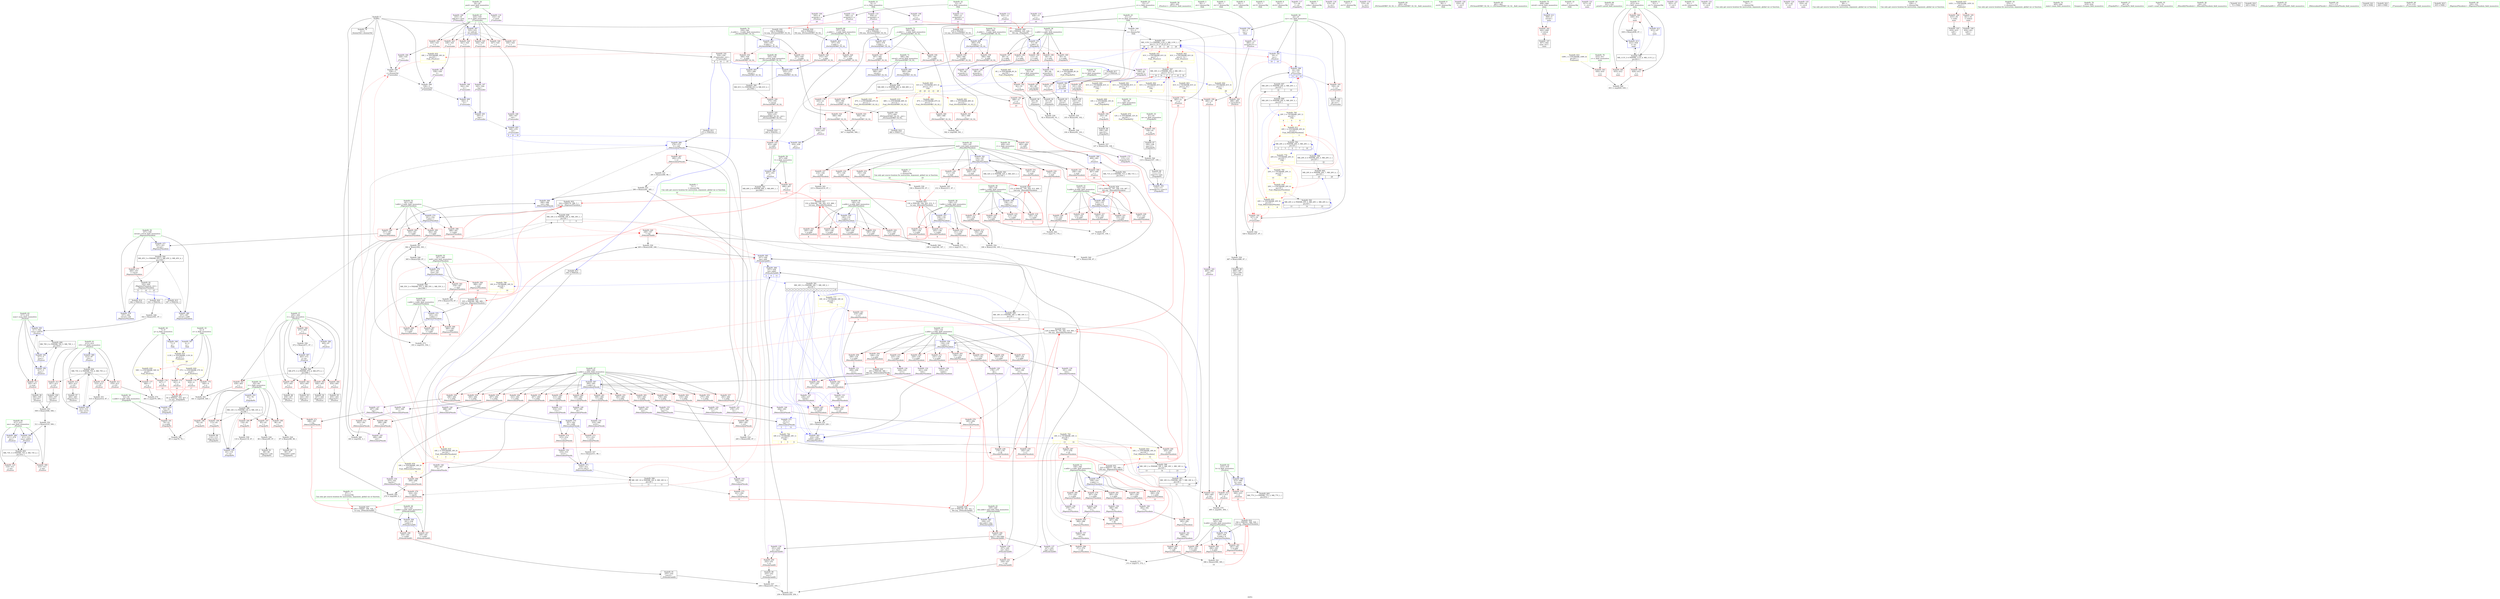 digraph "SVFG" {
	label="SVFG";

	Node0x55d888e1c9a0 [shape=record,color=grey,label="{NodeID: 0\nNullPtr}"];
	Node0x55d888e1c9a0 -> Node0x55d888e4fa20[style=solid];
	Node0x55d888e1c9a0 -> Node0x55d888e60630[style=solid];
	Node0x55d888e1c9a0 -> Node0x55d888e571a0[style=solid];
	Node0x55d888e1c9a0 -> Node0x55d888e57270[style=solid];
	Node0x55d888e1c9a0 -> Node0x55d888e71a70[style=solid];
	Node0x55d888e1c9a0 -> Node0x55d888e721f0[style=solid];
	Node0x55d888e88360 [shape=record,color=black,label="{NodeID: 609\nMR_99V_3 = PHI(MR_99V_4, MR_99V_2, )\npts\{581 \}\n}"];
	Node0x55d888e88360 -> Node0x55d888e5faa0[style=dashed];
	Node0x55d888e5cb80 [shape=record,color=red,label="{NodeID: 277\n400\<--337\n\<--retval\n_Z6getansP4nodeiix\n}"];
	Node0x55d888e5cb80 -> Node0x55d888e504e0[style=solid];
	Node0x55d888e4db80 [shape=record,color=purple,label="{NodeID: 111\n425\<--12\n\<--y\n_Z5solvev\n|{<s0>17}}"];
	Node0x55d888e4db80:s0 -> Node0x55d888ecfc80[style=solid,color=red];
	Node0x55d888e70bb0 [shape=record,color=grey,label="{NodeID: 554\n166 = Binary(164, 165, )\n}"];
	Node0x55d888e70bb0 -> Node0x55d888e590f0[style=solid];
	Node0x55d888e56980 [shape=record,color=blue,label="{NodeID: 388\n411\<--476\nans\<--\n_Z5solvev\n}"];
	Node0x55d888e56980 -> Node0x55d888e90e60[style=dashed];
	Node0x55d888e52080 [shape=record,color=red,label="{NodeID: 222\n186\<--140\n\<--a.addr\n_Z6modifyP4nodeiiii\n}"];
	Node0x55d888e52080 -> Node0x55d888e71470[style=solid];
	Node0x55d888e4e650 [shape=record,color=green,label="{NodeID: 56\n402\<--403\n_Z5solvev\<--_Z5solvev_field_insensitive\n}"];
	Node0x55d888ecef20 [shape=record,color=black,label="{NodeID: 831\n333 = PHI(377, 387, 499, )\n0th arg _Z6getansP4nodeiix }"];
	Node0x55d888ecef20 -> Node0x55d888e61a10[style=solid];
	Node0x55d888e5f900 [shape=record,color=red,label="{NodeID: 333\n564\<--563\n\<--\n_ZSt3minIiERKT_S2_S2_\n}"];
	Node0x55d888e5f900 -> Node0x55d888e71bf0[style=solid];
	Node0x55d888e551f0 [shape=record,color=purple,label="{NodeID: 167\n545\<--544\ntag\<--\n_Z7newnodev\n}"];
	Node0x55d888e551f0 -> Node0x55d888e57410[style=solid];
	Node0x55d888e36f80 [shape=record,color=green,label="{NodeID: 1\n5\<--1\n\<--dummyObj\nCan only get source location for instruction, argument, global var or function.|{<s0>22|<s1>23}}"];
	Node0x55d888e36f80:s0 -> Node0x55d888ece400[style=solid,color=red];
	Node0x55d888e36f80:s1 -> Node0x55d888ecf0b0[style=solid,color=red];
	Node0x55d888e88450 [shape=record,color=yellow,style=double,label="{NodeID: 610\n18V_1 = ENCHI(MR_18V_0)\npts\{20 \}\nFun[_Z6modifyP4nodeiiii]|{<s0>2|<s1>2|<s2>3}}"];
	Node0x55d888e88450:s0 -> Node0x55d888e5b4c0[style=dashed,color=red];
	Node0x55d888e88450:s1 -> Node0x55d888e61390[style=dashed,color=red];
	Node0x55d888e88450:s2 -> Node0x55d888e96b40[style=dashed,color=red];
	Node0x55d888e5cc50 [shape=record,color=red,label="{NodeID: 278\n360\<--339\n\<--x.addr\n_Z6getansP4nodeiix\n|{<s0>12}}"];
	Node0x55d888e5cc50:s0 -> Node0x55d888ecf560[style=solid,color=red];
	Node0x55d888e4dc50 [shape=record,color=purple,label="{NodeID: 112\n448\<--12\narrayidx3\<--y\n_Z5solvev\n|{<s0>20}}"];
	Node0x55d888e4dc50:s0 -> Node0x55d888ecee10[style=solid,color=red];
	Node0x55d888e70cf0 [shape=record,color=grey,label="{NodeID: 555\n259 = Binary(258, 256, )\n}"];
	Node0x55d888e70cf0 -> Node0x55d888e61460[style=solid];
	Node0x55d888e56a50 [shape=record,color=blue,label="{NodeID: 389\n413\<--87\ni10\<--\n_Z5solvev\n}"];
	Node0x55d888e56a50 -> Node0x55d888e91360[style=dashed];
	Node0x55d888e52150 [shape=record,color=red,label="{NodeID: 223\n196\<--140\n\<--a.addr\n_Z6modifyP4nodeiiii\n|{<s0>5}}"];
	Node0x55d888e52150:s0 -> Node0x55d888ece880[style=solid,color=red];
	Node0x55d888e4e750 [shape=record,color=green,label="{NodeID: 57\n405\<--406\ni\<--i_field_insensitive\n_Z5solvev\n}"];
	Node0x55d888e4e750 -> Node0x55d888e5df00[style=solid];
	Node0x55d888e4e750 -> Node0x55d888e5dfd0[style=solid];
	Node0x55d888e4e750 -> Node0x55d888e5e0a0[style=solid];
	Node0x55d888e4e750 -> Node0x55d888e5e170[style=solid];
	Node0x55d888e4e750 -> Node0x55d888e5e240[style=solid];
	Node0x55d888e4e750 -> Node0x55d888e5e310[style=solid];
	Node0x55d888e4e750 -> Node0x55d888e56640[style=solid];
	Node0x55d888e4e750 -> Node0x55d888e568b0[style=solid];
	Node0x55d888ecf0b0 [shape=record,color=black,label="{NodeID: 832\n334 = PHI(379, 388, 5, )\n1st arg _Z6getansP4nodeiix }"];
	Node0x55d888ecf0b0 -> Node0x55d888e61ae0[style=solid];
	Node0x55d888e5f9d0 [shape=record,color=red,label="{NodeID: 334\n566\<--565\n\<--\n_ZSt3minIiERKT_S2_S2_\n}"];
	Node0x55d888e5f9d0 -> Node0x55d888e71bf0[style=solid];
	Node0x55d888e552c0 [shape=record,color=purple,label="{NodeID: 168\n548\<--547\nval\<--\n_Z7newnodev\n}"];
	Node0x55d888e552c0 -> Node0x55d888e574e0[style=solid];
	Node0x55d888e29950 [shape=record,color=green,label="{NodeID: 2\n26\<--1\n.str\<--dummyObj\nGlob }"];
	Node0x55d888e62e10 [shape=record,color=yellow,style=double,label="{NodeID: 777\n18V_10 = CSCHI(MR_18V_4)\npts\{20 \}\nCS[]|{|<s1>7}}"];
	Node0x55d888e62e10 -> Node0x55d888e5ae40[style=dashed];
	Node0x55d888e62e10:s1 -> Node0x55d888e88450[style=dashed,color=red];
	Node0x55d888e88560 [shape=record,color=yellow,style=double,label="{NodeID: 611\n20V_1 = ENCHI(MR_20V_0)\npts\{25 \}\nFun[_Z6modifyP4nodeiiii]|{|<s1>3}}"];
	Node0x55d888e88560 -> Node0x55d888e8a560[style=dashed];
	Node0x55d888e88560:s1 -> Node0x55d888e96c50[style=dashed,color=red];
	Node0x55d888e5cd20 [shape=record,color=red,label="{NodeID: 279\n367\<--339\n\<--x.addr\n_Z6getansP4nodeiix\n}"];
	Node0x55d888e5cd20 -> Node0x55d888e54900[style=solid];
	Node0x55d888e4dd20 [shape=record,color=purple,label="{NodeID: 113\n459\<--12\narrayidx8\<--y\n_Z5solvev\n|{<s0>21}}"];
	Node0x55d888e4dd20:s0 -> Node0x55d888ecfb70[style=solid,color=red];
	Node0x55d888e70e70 [shape=record,color=grey,label="{NodeID: 556\n472 = Binary(471, 87, )\n}"];
	Node0x55d888e70e70 -> Node0x55d888e568b0[style=solid];
	Node0x55d888e56b20 [shape=record,color=blue,label="{NodeID: 390\n415\<--488\nk\<--conv\n_Z5solvev\n}"];
	Node0x55d888e56b20 -> Node0x55d888e5ea60[style=dashed];
	Node0x55d888e56b20 -> Node0x55d888e5eb30[style=dashed];
	Node0x55d888e56b20 -> Node0x55d888e91860[style=dashed];
	Node0x55d888e52220 [shape=record,color=red,label="{NodeID: 224\n205\<--140\n\<--a.addr\n_Z6modifyP4nodeiiii\n|{<s0>6}}"];
	Node0x55d888e52220:s0 -> Node0x55d888ece880[style=solid,color=red];
	Node0x55d888e4e820 [shape=record,color=green,label="{NodeID: 58\n407\<--408\nl\<--l_field_insensitive\n_Z5solvev\n}"];
	Node0x55d888e4e820 -> Node0x55d888e5e3e0[style=solid];
	Node0x55d888e4e820 -> Node0x55d888e56710[style=solid];
	Node0x55d888ecf240 [shape=record,color=black,label="{NodeID: 833\n335 = PHI(380, 389, 469, )\n2nd arg _Z6getansP4nodeiix }"];
	Node0x55d888ecf240 -> Node0x55d888e61bb0[style=solid];
	Node0x55d888e97760 [shape=record,color=yellow,style=double,label="{NodeID: 667\n6V_1 = ENCHI(MR_6V_0)\npts\{56 \}\nFun[_Z5epokePii]}"];
	Node0x55d888e97760 -> Node0x55d888e50820[style=dashed];
	Node0x55d888e5faa0 [shape=record,color=red,label="{NodeID: 335\n600\<--580\n\<--retval\n_ZSt3maxIiERKT_S2_S2_\n}"];
	Node0x55d888e5faa0 -> Node0x55d888e4d5d0[style=solid];
	Node0x55d888e55390 [shape=record,color=purple,label="{NodeID: 169\n533\<--18\nadd.ptr\<--pool\n_Z7newnodev\n}"];
	Node0x55d888e55390 -> Node0x55d888e570d0[style=solid];
	Node0x55d888e4a140 [shape=record,color=green,label="{NodeID: 3\n28\<--1\n.str.1\<--dummyObj\nGlob }"];
	Node0x55d888e62f70 [shape=record,color=yellow,style=double,label="{NodeID: 778\n20V_8 = CSCHI(MR_20V_3)\npts\{25 \}\nCS[]|{<s0>7}}"];
	Node0x55d888e62f70:s0 -> Node0x55d888e88560[style=dashed,color=red];
	Node0x55d888e5cdf0 [shape=record,color=red,label="{NodeID: 280\n375\<--339\n\<--x.addr\n_Z6getansP4nodeiix\n}"];
	Node0x55d888e5cdf0 -> Node0x55d888e54aa0[style=solid];
	Node0x55d888e4ddf0 [shape=record,color=purple,label="{NodeID: 114\n428\<--15\n\<--z\n_Z5solvev\n|{<s0>18}}"];
	Node0x55d888e4ddf0:s0 -> Node0x55d888ecfc80[style=solid,color=red];
	Node0x55d888e70ff0 [shape=record,color=grey,label="{NodeID: 557\n256 = Binary(253, 255, )\n}"];
	Node0x55d888e70ff0 -> Node0x55d888e70cf0[style=solid];
	Node0x55d888e56bf0 [shape=record,color=blue,label="{NodeID: 391\n417\<--5\nnum\<--\n_Z5solvev\n}"];
	Node0x55d888e56bf0 -> Node0x55d888e56cc0[style=dashed];
	Node0x55d888e56bf0 -> Node0x55d888e56d90[style=dashed];
	Node0x55d888e522f0 [shape=record,color=red,label="{NodeID: 225\n155\<--142\n\<--b.addr\n_Z6modifyP4nodeiiii\n}"];
	Node0x55d888e522f0 -> Node0x55d888e71ef0[style=solid];
	Node0x55d888e4e8f0 [shape=record,color=green,label="{NodeID: 59\n409\<--410\nr\<--r_field_insensitive\n_Z5solvev\n}"];
	Node0x55d888e4e8f0 -> Node0x55d888e5e4b0[style=solid];
	Node0x55d888e4e8f0 -> Node0x55d888e567e0[style=solid];
	Node0x55d888ecf3d0 [shape=record,color=black,label="{NodeID: 834\n336 = PHI(381, 396, 500, )\n3rd arg _Z6getansP4nodeiix }"];
	Node0x55d888ecf3d0 -> Node0x55d888e61c80[style=solid];
	Node0x55d888e97840 [shape=record,color=yellow,style=double,label="{NodeID: 668\n8V_1 = ENCHI(MR_8V_0)\npts\{58 \}\nFun[_Z5epokePii]}"];
	Node0x55d888e97840 -> Node0x55d888e508f0[style=dashed];
	Node0x55d888e5fb70 [shape=record,color=red,label="{NodeID: 336\n588\<--582\n\<--__a.addr\n_ZSt3maxIiERKT_S2_S2_\n}"];
	Node0x55d888e5fb70 -> Node0x55d888e5feb0[style=solid];
	Node0x55d888e55460 [shape=record,color=purple,label="{NodeID: 170\n89\<--84\narrayidx2\<--\n_Z5epokePii\n}"];
	Node0x55d888e55460 -> Node0x55d888e50f70[style=solid];
	Node0x55d888e4a1d0 [shape=record,color=green,label="{NodeID: 4\n30\<--1\n.str.2\<--dummyObj\nGlob }"];
	Node0x55d888e5cec0 [shape=record,color=red,label="{NodeID: 281\n385\<--339\n\<--x.addr\n_Z6getansP4nodeiix\n}"];
	Node0x55d888e5cec0 -> Node0x55d888e54b70[style=solid];
	Node0x55d888e4dec0 [shape=record,color=purple,label="{NodeID: 115\n485\<--15\narrayidx15\<--z\n_Z5solvev\n}"];
	Node0x55d888e4dec0 -> Node0x55d888e5ee70[style=solid];
	Node0x55d888e71170 [shape=record,color=grey,label="{NodeID: 558\n487 = Binary(486, 87, )\n}"];
	Node0x55d888e71170 -> Node0x55d888e4d0f0[style=solid];
	Node0x55d888e56cc0 [shape=record,color=blue,label="{NodeID: 392\n417\<--5\nnum\<--\n_Z5solvev\n}"];
	Node0x55d888e56cc0 -> Node0x55d888e5ec00[style=dashed];
	Node0x55d888e56cc0 -> Node0x55d888e91d60[style=dashed];
	Node0x55d888e523c0 [shape=record,color=red,label="{NodeID: 226\n173\<--142\n\<--b.addr\n_Z6modifyP4nodeiiii\n}"];
	Node0x55d888e523c0 -> Node0x55d888e71770[style=solid];
	Node0x55d888e4e9c0 [shape=record,color=green,label="{NodeID: 60\n411\<--412\nans\<--ans_field_insensitive\n_Z5solvev\n}"];
	Node0x55d888e4e9c0 -> Node0x55d888e5e580[style=solid];
	Node0x55d888e4e9c0 -> Node0x55d888e5e650[style=solid];
	Node0x55d888e4e9c0 -> Node0x55d888e56980[style=solid];
	Node0x55d888e4e9c0 -> Node0x55d888e56e60[style=solid];
	Node0x55d888ecf560 [shape=record,color=black,label="{NodeID: 835\n263 = PHI(169, 360, )\n0th arg _Z8downdataP4node }"];
	Node0x55d888ecf560 -> Node0x55d888e61530[style=solid];
	Node0x55d888e97920 [shape=record,color=yellow,style=double,label="{NodeID: 669\n10V_1 = ENCHI(MR_10V_0)\npts\{60 \}\nFun[_Z5epokePii]}"];
	Node0x55d888e97920 -> Node0x55d888e509c0[style=dashed];
	Node0x55d888e5fc40 [shape=record,color=red,label="{NodeID: 337\n597\<--582\n\<--__a.addr\n_ZSt3maxIiERKT_S2_S2_\n}"];
	Node0x55d888e5fc40 -> Node0x55d888e57b60[style=solid];
	Node0x55d888e55530 [shape=record,color=purple,label="{NodeID: 171\n100\<--95\narrayidx7\<--\n_Z5epokePii\n}"];
	Node0x55d888e55530 -> Node0x55d888e51040[style=solid];
	Node0x55d888e4a260 [shape=record,color=green,label="{NodeID: 5\n32\<--1\n.str.3\<--dummyObj\nGlob }"];
	Node0x55d888e5cf90 [shape=record,color=red,label="{NodeID: 282\n391\<--339\n\<--x.addr\n_Z6getansP4nodeiix\n}"];
	Node0x55d888e5cf90 -> Node0x55d888e54c40[style=solid];
	Node0x55d888e52880 [shape=record,color=purple,label="{NodeID: 116\n532\<--18\n\<--pool\n_Z7newnodev\n}"];
	Node0x55d888e712f0 [shape=record,color=grey,label="{NodeID: 559\n119 = Binary(118, 87, )\n}"];
	Node0x55d888e712f0 -> Node0x55d888e60b70[style=solid];
	Node0x55d888e56d90 [shape=record,color=blue,label="{NodeID: 393\n417\<--502\nnum\<--add18\n_Z5solvev\n}"];
	Node0x55d888e56d90 -> Node0x55d888e5ec00[style=dashed];
	Node0x55d888e56d90 -> Node0x55d888e91d60[style=dashed];
	Node0x55d888e52490 [shape=record,color=red,label="{NodeID: 227\n183\<--142\n\<--b.addr\n_Z6modifyP4nodeiiii\n|{<s0>4}}"];
	Node0x55d888e52490:s0 -> Node0x55d888eceac0[style=solid,color=red];
	Node0x55d888e4ea90 [shape=record,color=green,label="{NodeID: 61\n413\<--414\ni10\<--i10_field_insensitive\n_Z5solvev\n}"];
	Node0x55d888e4ea90 -> Node0x55d888e5e720[style=solid];
	Node0x55d888e4ea90 -> Node0x55d888e5e7f0[style=solid];
	Node0x55d888e4ea90 -> Node0x55d888e5e8c0[style=solid];
	Node0x55d888e4ea90 -> Node0x55d888e5e990[style=solid];
	Node0x55d888e4ea90 -> Node0x55d888e56a50[style=solid];
	Node0x55d888e4ea90 -> Node0x55d888e56f30[style=solid];
	Node0x55d888ecf6b0 [shape=record,color=black,label="{NodeID: 836\n237 = PHI(159, 295, 321, )\n0th arg _ZN4node3addEi }"];
	Node0x55d888ecf6b0 -> Node0x55d888e611f0[style=solid];
	Node0x55d888e97a00 [shape=record,color=yellow,style=double,label="{NodeID: 670\n12V_1 = ENCHI(MR_12V_0)\npts\{62 \}\nFun[_Z5epokePii]}"];
	Node0x55d888e97a00 -> Node0x55d888e50a90[style=dashed];
	Node0x55d888e5fd10 [shape=record,color=red,label="{NodeID: 338\n590\<--584\n\<--__b.addr\n_ZSt3maxIiERKT_S2_S2_\n}"];
	Node0x55d888e5fd10 -> Node0x55d888e5ff80[style=solid];
	Node0x55d888e55600 [shape=record,color=purple,label="{NodeID: 172\n115\<--112\narrayidx15\<--\n_Z5epokePii\n}"];
	Node0x55d888e55600 -> Node0x55d888e60aa0[style=solid];
	Node0x55d888e4ab30 [shape=record,color=green,label="{NodeID: 6\n34\<--1\n.str.4\<--dummyObj\nGlob }"];
	Node0x55d888e5d060 [shape=record,color=red,label="{NodeID: 283\n353\<--341\n\<--l.addr\n_Z6getansP4nodeiix\n}"];
	Node0x55d888e5d060 -> Node0x55d888e727f0[style=solid];
	Node0x55d888e52950 [shape=record,color=purple,label="{NodeID: 117\n71\<--26\n\<--.str\n_Z5epokePii\n}"];
	Node0x55d888e71470 [shape=record,color=grey,label="{NodeID: 560\n188 = cmp(186, 187, )\n}"];
	Node0x55d888e56e60 [shape=record,color=blue,label="{NodeID: 394\n411\<--511\nans\<--add21\n_Z5solvev\n}"];
	Node0x55d888e56e60 -> Node0x55d888e90e60[style=dashed];
	Node0x55d888e52560 [shape=record,color=red,label="{NodeID: 228\n197\<--142\n\<--b.addr\n_Z6modifyP4nodeiiii\n|{<s0>5}}"];
	Node0x55d888e52560:s0 -> Node0x55d888eceac0[style=solid,color=red];
	Node0x55d888e4eb60 [shape=record,color=green,label="{NodeID: 62\n415\<--416\nk\<--k_field_insensitive\n_Z5solvev\n}"];
	Node0x55d888e4eb60 -> Node0x55d888e5ea60[style=solid];
	Node0x55d888e4eb60 -> Node0x55d888e5eb30[style=solid];
	Node0x55d888e4eb60 -> Node0x55d888e56b20[style=solid];
	Node0x55d888ecf8a0 [shape=record,color=black,label="{NodeID: 837\n238 = PHI(87, 298, 324, )\n1st arg _ZN4node3addEi }"];
	Node0x55d888ecf8a0 -> Node0x55d888e612c0[style=solid];
	Node0x55d888e5fde0 [shape=record,color=red,label="{NodeID: 339\n594\<--584\n\<--__b.addr\n_ZSt3maxIiERKT_S2_S2_\n}"];
	Node0x55d888e5fde0 -> Node0x55d888e57a90[style=solid];
	Node0x55d888e556d0 [shape=record,color=red,label="{NodeID: 173\n421\<--4\n\<--n\n_Z5solvev\n|{<s0>16}}"];
	Node0x55d888e556d0:s0 -> Node0x55d888ecfea0[style=solid,color=red];
	Node0x55d888e4abc0 [shape=record,color=green,label="{NodeID: 7\n36\<--1\nstdin\<--dummyObj\nGlob }"];
	Node0x55d888e5d130 [shape=record,color=red,label="{NodeID: 284\n357\<--341\n\<--l.addr\n_Z6getansP4nodeiix\n}"];
	Node0x55d888e5d130 -> Node0x55d888e61d50[style=solid];
	Node0x55d888e52a20 [shape=record,color=purple,label="{NodeID: 118\n419\<--28\n\<--.str.1\n_Z5solvev\n}"];
	Node0x55d888e715f0 [shape=record,color=grey,label="{NodeID: 561\n80 = cmp(78, 79, )\n}"];
	Node0x55d888e56f30 [shape=record,color=blue,label="{NodeID: 395\n413\<--515\ni10\<--inc23\n_Z5solvev\n}"];
	Node0x55d888e56f30 -> Node0x55d888e91360[style=dashed];
	Node0x55d888e52630 [shape=record,color=red,label="{NodeID: 229\n216\<--142\n\<--b.addr\n_Z6modifyP4nodeiiii\n|{<s0>7}}"];
	Node0x55d888e52630:s0 -> Node0x55d888eceac0[style=solid,color=red];
	Node0x55d888e4ec30 [shape=record,color=green,label="{NodeID: 63\n417\<--418\nnum\<--num_field_insensitive\n_Z5solvev\n}"];
	Node0x55d888e4ec30 -> Node0x55d888e5ec00[style=solid];
	Node0x55d888e4ec30 -> Node0x55d888e56bf0[style=solid];
	Node0x55d888e4ec30 -> Node0x55d888e56cc0[style=solid];
	Node0x55d888e4ec30 -> Node0x55d888e56d90[style=solid];
	Node0x55d888ecfa60 [shape=record,color=black,label="{NodeID: 838\n578 = PHI(456, )\n0th arg _ZSt3maxIiERKT_S2_S2_ }"];
	Node0x55d888ecfa60 -> Node0x55d888e578f0[style=solid];
	Node0x55d888e5feb0 [shape=record,color=red,label="{NodeID: 340\n589\<--588\n\<--\n_ZSt3maxIiERKT_S2_S2_\n}"];
	Node0x55d888e5feb0 -> Node0x55d888e71d70[style=solid];
	Node0x55d888e557a0 [shape=record,color=red,label="{NodeID: 174\n424\<--4\n\<--n\n_Z5solvev\n|{<s0>17}}"];
	Node0x55d888e557a0:s0 -> Node0x55d888ecfea0[style=solid,color=red];
	Node0x55d888e4ac50 [shape=record,color=green,label="{NodeID: 8\n37\<--1\n.str.5\<--dummyObj\nGlob }"];
	Node0x55d888e5d200 [shape=record,color=red,label="{NodeID: 285\n362\<--341\n\<--l.addr\n_Z6getansP4nodeiix\n}"];
	Node0x55d888e5d200 -> Node0x55d888e59b70[style=solid];
	Node0x55d888e52af0 [shape=record,color=purple,label="{NodeID: 119\n519\<--30\n\<--.str.2\n_Z5solvev\n}"];
	Node0x55d888e71770 [shape=record,color=grey,label="{NodeID: 562\n175 = cmp(173, 174, )\n}"];
	Node0x55d888e57000 [shape=record,color=blue,label="{NodeID: 396\n24\<--528\ncur\<--inc\n_Z7newnodev\n|{|<s1>8|<s2>10|<s3>19}}"];
	Node0x55d888e57000 -> Node0x55d888e55ef0[style=dashed];
	Node0x55d888e57000:s1 -> Node0x55d888e92260[style=dashed,color=blue];
	Node0x55d888e57000:s2 -> Node0x55d888e8ff60[style=dashed,color=blue];
	Node0x55d888e57000:s3 -> Node0x55d888e8c860[style=dashed,color=blue];
	Node0x55d888e52700 [shape=record,color=red,label="{NodeID: 230\n174\<--144\n\<--mid\n_Z6modifyP4nodeiiii\n}"];
	Node0x55d888e52700 -> Node0x55d888e71770[style=solid];
	Node0x55d888e4ed00 [shape=record,color=green,label="{NodeID: 64\n450\<--451\n_ZSt3minIiERKT_S2_S2_\<--_ZSt3minIiERKT_S2_S2__field_insensitive\n}"];
	Node0x55d888ecfb70 [shape=record,color=black,label="{NodeID: 839\n579 = PHI(459, )\n1st arg _ZSt3maxIiERKT_S2_S2_ }"];
	Node0x55d888ecfb70 -> Node0x55d888e579c0[style=solid];
	Node0x55d888e5ff80 [shape=record,color=red,label="{NodeID: 341\n591\<--590\n\<--\n_ZSt3maxIiERKT_S2_S2_\n}"];
	Node0x55d888e5ff80 -> Node0x55d888e71d70[style=solid];
	Node0x55d888e55870 [shape=record,color=red,label="{NodeID: 175\n440\<--4\n\<--n\n_Z5solvev\n}"];
	Node0x55d888e55870 -> Node0x55d888e718f0[style=solid];
	Node0x55d888e4ace0 [shape=record,color=green,label="{NodeID: 9\n39\<--1\n.str.6\<--dummyObj\nGlob }"];
	Node0x55d888e63630 [shape=record,color=yellow,style=double,label="{NodeID: 784\n18V_4 = CSCHI(MR_18V_1)\npts\{20 \}\nCS[]|{|<s3>4|<s4>5|<s5>6}}"];
	Node0x55d888e63630 -> Node0x55d888e5abd0[style=dashed];
	Node0x55d888e63630 -> Node0x55d888e5aca0[style=dashed];
	Node0x55d888e63630 -> Node0x55d888e5ad70[style=dashed];
	Node0x55d888e63630:s3 -> Node0x55d888e88450[style=dashed,color=red];
	Node0x55d888e63630:s4 -> Node0x55d888e88450[style=dashed,color=red];
	Node0x55d888e63630:s5 -> Node0x55d888e88450[style=dashed,color=red];
	Node0x55d888e94aa0 [shape=record,color=yellow,style=double,label="{NodeID: 618\n87V_1 = ENCHI(MR_87V_0)\npts\{11 \}\nFun[_ZSt3minIiERKT_S2_S2_]}"];
	Node0x55d888e94aa0 -> Node0x55d888e5f9d0[style=dashed];
	Node0x55d888e5d2d0 [shape=record,color=red,label="{NodeID: 286\n388\<--341\n\<--l.addr\n_Z6getansP4nodeiix\n|{<s0>14}}"];
	Node0x55d888e5d2d0:s0 -> Node0x55d888ecf0b0[style=solid,color=red];
	Node0x55d888e52bc0 [shape=record,color=purple,label="{NodeID: 120\n616\<--32\n\<--.str.3\nmain\n}"];
	Node0x55d888e718f0 [shape=record,color=grey,label="{NodeID: 563\n441 = cmp(439, 440, )\n}"];
	Node0x55d888e570d0 [shape=record,color=blue,label="{NodeID: 397\n525\<--533\nx\<--add.ptr\n_Z7newnodev\n}"];
	Node0x55d888e570d0 -> Node0x55d888e5f010[style=dashed];
	Node0x55d888e570d0 -> Node0x55d888e5f0e0[style=dashed];
	Node0x55d888e570d0 -> Node0x55d888e5f1b0[style=dashed];
	Node0x55d888e570d0 -> Node0x55d888e5f280[style=dashed];
	Node0x55d888e570d0 -> Node0x55d888e5f350[style=dashed];
	Node0x55d888e570d0 -> Node0x55d888e5f420[style=dashed];
	Node0x55d888e5a660 [shape=record,color=red,label="{NodeID: 231\n181\<--144\n\<--mid\n_Z6modifyP4nodeiiii\n|{<s0>4}}"];
	Node0x55d888e5a660:s0 -> Node0x55d888ece640[style=solid,color=red];
	Node0x55d888e4ee00 [shape=record,color=green,label="{NodeID: 65\n461\<--462\n_ZSt3maxIiERKT_S2_S2_\<--_ZSt3maxIiERKT_S2_S2__field_insensitive\n}"];
	Node0x55d888ecfc80 [shape=record,color=black,label="{NodeID: 840\n49 = PHI(422, 425, 428, )\n0th arg _Z5epokePii }"];
	Node0x55d888ecfc80 -> Node0x55d888e60830[style=solid];
	Node0x55d888e60050 [shape=record,color=red,label="{NodeID: 342\n642\<--608\n\<--retval\nmain\n}"];
	Node0x55d888e60050 -> Node0x55d888e4d840[style=solid];
	Node0x55d888e55940 [shape=record,color=red,label="{NodeID: 176\n427\<--7\n\<--q\n_Z5solvev\n|{<s0>18}}"];
	Node0x55d888e55940:s0 -> Node0x55d888ecfea0[style=solid,color=red];
	Node0x55d888e4ad70 [shape=record,color=green,label="{NodeID: 10\n41\<--1\nstdout\<--dummyObj\nGlob }"];
	Node0x55d888e63790 [shape=record,color=yellow,style=double,label="{NodeID: 785\n20V_3 = CSCHI(MR_20V_1)\npts\{25 \}\nCS[]|{<s0>4|<s1>5|<s2>6}}"];
	Node0x55d888e63790:s0 -> Node0x55d888e88560[style=dashed,color=red];
	Node0x55d888e63790:s1 -> Node0x55d888e88560[style=dashed,color=red];
	Node0x55d888e63790:s2 -> Node0x55d888e88560[style=dashed,color=red];
	Node0x55d888e94bb0 [shape=record,color=yellow,style=double,label="{NodeID: 619\n89V_1 = ENCHI(MR_89V_0)\npts\{14 \}\nFun[_ZSt3minIiERKT_S2_S2_]}"];
	Node0x55d888e94bb0 -> Node0x55d888e5f900[style=dashed];
	Node0x55d888e5d3a0 [shape=record,color=red,label="{NodeID: 287\n354\<--343\n\<--r.addr\n_Z6getansP4nodeiix\n}"];
	Node0x55d888e5d3a0 -> Node0x55d888e727f0[style=solid];
	Node0x55d888e52c90 [shape=record,color=purple,label="{NodeID: 121\n617\<--34\n\<--.str.4\nmain\n}"];
	Node0x55d888e71a70 [shape=record,color=grey,label="{NodeID: 564\n270 = cmp(269, 3, )\n}"];
	Node0x55d888e571a0 [shape=record,color=blue, style = dotted,label="{NodeID: 398\n536\<--3\nr\<--dummyVal\n_Z7newnodev\n}"];
	Node0x55d888e571a0 -> Node0x55d888e57270[style=dashed];
	Node0x55d888e5a6f0 [shape=record,color=red,label="{NodeID: 232\n187\<--144\n\<--mid\n_Z6modifyP4nodeiiii\n}"];
	Node0x55d888e5a6f0 -> Node0x55d888e71470[style=solid];
	Node0x55d888e4ef00 [shape=record,color=green,label="{NodeID: 66\n521\<--522\nprintf\<--printf_field_insensitive\n}"];
	Node0x55d888ecfea0 [shape=record,color=black,label="{NodeID: 841\n50 = PHI(421, 424, 427, )\n1st arg _Z5epokePii }"];
	Node0x55d888ecfea0 -> Node0x55d888e60900[style=solid];
	Node0x55d888e60120 [shape=record,color=red,label="{NodeID: 343\n630\<--610\n\<--c\nmain\n}"];
	Node0x55d888e60120 -> Node0x55d888e72070[style=solid];
	Node0x55d888e55a10 [shape=record,color=red,label="{NodeID: 177\n480\<--7\n\<--q\n_Z5solvev\n}"];
	Node0x55d888e55a10 -> Node0x55d888e72970[style=solid];
	Node0x55d888e4ae00 [shape=record,color=green,label="{NodeID: 11\n42\<--1\n.str.7\<--dummyObj\nGlob }"];
	Node0x55d888e5d470 [shape=record,color=red,label="{NodeID: 288\n363\<--343\n\<--r.addr\n_Z6getansP4nodeiix\n}"];
	Node0x55d888e5d470 -> Node0x55d888e59b70[style=solid];
	Node0x55d888e52d60 [shape=record,color=purple,label="{NodeID: 122\n622\<--37\n\<--.str.5\nmain\n}"];
	Node0x55d888e71bf0 [shape=record,color=grey,label="{NodeID: 565\n567 = cmp(564, 566, )\n}"];
	Node0x55d888e57270 [shape=record,color=blue, style = dotted,label="{NodeID: 399\n539\<--3\nl\<--dummyVal\n_Z7newnodev\n}"];
	Node0x55d888e57270 -> Node0x55d888e57340[style=dashed];
	Node0x55d888e5a7c0 [shape=record,color=red,label="{NodeID: 233\n193\<--144\n\<--mid\n_Z6modifyP4nodeiiii\n}"];
	Node0x55d888e5a7c0 -> Node0x55d888e6c760[style=solid];
	Node0x55d888e4f000 [shape=record,color=green,label="{NodeID: 67\n525\<--526\nx\<--x_field_insensitive\n_Z7newnodev\n}"];
	Node0x55d888e4f000 -> Node0x55d888e5f010[style=solid];
	Node0x55d888e4f000 -> Node0x55d888e5f0e0[style=solid];
	Node0x55d888e4f000 -> Node0x55d888e5f1b0[style=solid];
	Node0x55d888e4f000 -> Node0x55d888e5f280[style=solid];
	Node0x55d888e4f000 -> Node0x55d888e5f350[style=solid];
	Node0x55d888e4f000 -> Node0x55d888e5f420[style=solid];
	Node0x55d888e4f000 -> Node0x55d888e570d0[style=solid];
	Node0x55d888e601f0 [shape=record,color=red,label="{NodeID: 344\n629\<--612\n\<--i\nmain\n}"];
	Node0x55d888e601f0 -> Node0x55d888e72070[style=solid];
	Node0x55d888e55ae0 [shape=record,color=red,label="{NodeID: 178\n433\<--21\n\<--rt\n_Z5solvev\n}"];
	Node0x55d888e55ae0 -> Node0x55d888e54de0[style=solid];
	Node0x55d888e4ae90 [shape=record,color=green,label="{NodeID: 12\n44\<--1\n.str.8\<--dummyObj\nGlob }"];
	Node0x55d888e5d540 [shape=record,color=red,label="{NodeID: 289\n380\<--343\n\<--r.addr\n_Z6getansP4nodeiix\n|{<s0>13}}"];
	Node0x55d888e5d540:s0 -> Node0x55d888ecf240[style=solid,color=red];
	Node0x55d888e52e30 [shape=record,color=purple,label="{NodeID: 123\n623\<--39\n\<--.str.6\nmain\n}"];
	Node0x55d888e71d70 [shape=record,color=grey,label="{NodeID: 566\n592 = cmp(589, 591, )\n}"];
	Node0x55d888e57340 [shape=record,color=blue,label="{NodeID: 400\n542\<--5\nsz\<--\n_Z7newnodev\n}"];
	Node0x55d888e57340 -> Node0x55d888e57410[style=dashed];
	Node0x55d888e5a890 [shape=record,color=red,label="{NodeID: 234\n204\<--144\n\<--mid\n_Z6modifyP4nodeiiii\n|{<s0>6}}"];
	Node0x55d888e5a890:s0 -> Node0x55d888ece640[style=solid,color=red];
	Node0x55d888e4f0d0 [shape=record,color=green,label="{NodeID: 68\n555\<--556\nretval\<--retval_field_insensitive\n_ZSt3minIiERKT_S2_S2_\n}"];
	Node0x55d888e4f0d0 -> Node0x55d888e5f4f0[style=solid];
	Node0x55d888e4f0d0 -> Node0x55d888e57750[style=solid];
	Node0x55d888e4f0d0 -> Node0x55d888e57820[style=solid];
	Node0x55d888e602c0 [shape=record,color=red,label="{NodeID: 345\n633\<--612\n\<--i\nmain\n}"];
	Node0x55d888e55bb0 [shape=record,color=red,label="{NodeID: 179\n465\<--21\n\<--rt\n_Z5solvev\n|{<s0>22}}"];
	Node0x55d888e55bb0:s0 -> Node0x55d888ecdef0[style=solid,color=red];
	Node0x55d888e4af50 [shape=record,color=green,label="{NodeID: 13\n76\<--1\n\<--dummyObj\nCan only get source location for instruction, argument, global var or function.}"];
	Node0x55d888e63ab0 [shape=record,color=yellow,style=double,label="{NodeID: 788\n18V_6 = CSCHI(MR_18V_5)\npts\{20 \}\nCS[]|{|<s2>10}}"];
	Node0x55d888e63ab0 -> Node0x55d888e5c770[style=dashed];
	Node0x55d888e63ab0 -> Node0x55d888e8fa60[style=dashed];
	Node0x55d888e63ab0:s2 -> Node0x55d888e571a0[style=dashed,color=red];
	Node0x55d888e5d610 [shape=record,color=red,label="{NodeID: 290\n372\<--345\n\<--k.addr\n_Z6getansP4nodeiix\n}"];
	Node0x55d888e5d610 -> Node0x55d888e724f0[style=solid];
	Node0x55d888e52f00 [shape=record,color=purple,label="{NodeID: 124\n625\<--42\n\<--.str.7\nmain\n}"];
	Node0x55d888e71ef0 [shape=record,color=grey,label="{NodeID: 567\n157 = cmp(155, 156, )\n}"];
	Node0x55d888e57410 [shape=record,color=blue,label="{NodeID: 401\n545\<--5\ntag\<--\n_Z7newnodev\n}"];
	Node0x55d888e57410 -> Node0x55d888e574e0[style=dashed];
	Node0x55d888e5a960 [shape=record,color=red,label="{NodeID: 235\n206\<--144\n\<--mid\n_Z6modifyP4nodeiiii\n|{<s0>6}}"];
	Node0x55d888e5a960:s0 -> Node0x55d888eceac0[style=solid,color=red];
	Node0x55d888e4f1a0 [shape=record,color=green,label="{NodeID: 69\n557\<--558\n__a.addr\<--__a.addr_field_insensitive\n_ZSt3minIiERKT_S2_S2_\n}"];
	Node0x55d888e4f1a0 -> Node0x55d888e5f5c0[style=solid];
	Node0x55d888e4f1a0 -> Node0x55d888e5f690[style=solid];
	Node0x55d888e4f1a0 -> Node0x55d888e575b0[style=solid];
	Node0x55d888e60390 [shape=record,color=red,label="{NodeID: 346\n638\<--612\n\<--i\nmain\n}"];
	Node0x55d888e60390 -> Node0x55d888e6c460[style=solid];
	Node0x55d888e55c80 [shape=record,color=red,label="{NodeID: 180\n492\<--21\n\<--rt\n_Z5solvev\n}"];
	Node0x55d888e55c80 -> Node0x55d888e54eb0[style=solid];
	Node0x55d888e4b050 [shape=record,color=green,label="{NodeID: 14\n87\<--1\n\<--dummyObj\nCan only get source location for instruction, argument, global var or function.|{<s0>2}}"];
	Node0x55d888e4b050:s0 -> Node0x55d888ecf8a0[style=solid,color=red];
	Node0x55d888e94f30 [shape=record,color=yellow,style=double,label="{NodeID: 623\n109V_1 = ENCHI(MR_109V_0)\npts\{611 \}\nFun[main]}"];
	Node0x55d888e94f30 -> Node0x55d888e60120[style=dashed];
	Node0x55d888e5d6e0 [shape=record,color=red,label="{NodeID: 291\n381\<--345\n\<--k.addr\n_Z6getansP4nodeiix\n|{<s0>13}}"];
	Node0x55d888e5d6e0:s0 -> Node0x55d888ecf3d0[style=solid,color=red];
	Node0x55d888e52fd0 [shape=record,color=purple,label="{NodeID: 125\n634\<--44\n\<--.str.8\nmain\n}"];
	Node0x55d888e72070 [shape=record,color=grey,label="{NodeID: 568\n631 = cmp(629, 630, )\n}"];
	Node0x55d888e574e0 [shape=record,color=blue,label="{NodeID: 402\n548\<--476\nval\<--\n_Z7newnodev\n|{<s0>8|<s1>10|<s2>19}}"];
	Node0x55d888e574e0:s0 -> Node0x55d888e61600[style=dashed,color=blue];
	Node0x55d888e574e0:s1 -> Node0x55d888e617a0[style=dashed,color=blue];
	Node0x55d888e574e0:s2 -> Node0x55d888e62230[style=dashed,color=blue];
	Node0x55d888e5aa30 [shape=record,color=red,label="{NodeID: 236\n211\<--144\n\<--mid\n_Z6modifyP4nodeiiii\n}"];
	Node0x55d888e5aa30 -> Node0x55d888e59870[style=solid];
	Node0x55d888e4f270 [shape=record,color=green,label="{NodeID: 70\n559\<--560\n__b.addr\<--__b.addr_field_insensitive\n_ZSt3minIiERKT_S2_S2_\n}"];
	Node0x55d888e4f270 -> Node0x55d888e5f760[style=solid];
	Node0x55d888e4f270 -> Node0x55d888e5f830[style=solid];
	Node0x55d888e4f270 -> Node0x55d888e57680[style=solid];
	Node0x55d888e60460 [shape=record,color=blue,label="{NodeID: 347\n4\<--5\nn\<--\nGlob }"];
	Node0x55d888e60460 -> Node0x55d888e95120[style=dashed];
	Node0x55d888e55d50 [shape=record,color=red,label="{NodeID: 181\n499\<--21\n\<--rt\n_Z5solvev\n|{<s0>23}}"];
	Node0x55d888e55d50:s0 -> Node0x55d888ecef20[style=solid,color=red];
	Node0x55d888e4b150 [shape=record,color=green,label="{NodeID: 15\n98\<--1\n\<--dummyObj\nCan only get source location for instruction, argument, global var or function.}"];
	Node0x55d888e5d7b0 [shape=record,color=red,label="{NodeID: 292\n390\<--345\n\<--k.addr\n_Z6getansP4nodeiix\n}"];
	Node0x55d888e5d7b0 -> Node0x55d888e59270[style=solid];
	Node0x55d888e530a0 [shape=record,color=purple,label="{NodeID: 126\n68\<--67\narrayidx\<--\n_Z5epokePii\n}"];
	Node0x55d888e721f0 [shape=record,color=grey,label="{NodeID: 569\n303 = cmp(302, 3, )\n}"];
	Node0x55d888e575b0 [shape=record,color=blue,label="{NodeID: 403\n557\<--553\n__a.addr\<--__a\n_ZSt3minIiERKT_S2_S2_\n}"];
	Node0x55d888e575b0 -> Node0x55d888e5f5c0[style=dashed];
	Node0x55d888e575b0 -> Node0x55d888e5f690[style=dashed];
	Node0x55d888e5ab00 [shape=record,color=red,label="{NodeID: 237\n214\<--144\n\<--mid\n_Z6modifyP4nodeiiii\n}"];
	Node0x55d888e5ab00 -> Node0x55d888e59570[style=solid];
	Node0x55d888e4f340 [shape=record,color=green,label="{NodeID: 71\n580\<--581\nretval\<--retval_field_insensitive\n_ZSt3maxIiERKT_S2_S2_\n}"];
	Node0x55d888e4f340 -> Node0x55d888e5faa0[style=solid];
	Node0x55d888e4f340 -> Node0x55d888e57a90[style=solid];
	Node0x55d888e4f340 -> Node0x55d888e57b60[style=solid];
	Node0x55d888e60530 [shape=record,color=blue,label="{NodeID: 348\n7\<--5\nq\<--\nGlob }"];
	Node0x55d888e60530 -> Node0x55d888e95120[style=dashed];
	Node0x55d888e55e20 [shape=record,color=red,label="{NodeID: 182\n527\<--24\n\<--cur\n_Z7newnodev\n}"];
	Node0x55d888e55e20 -> Node0x55d888e593f0[style=solid];
	Node0x55d888e4b250 [shape=record,color=green,label="{NodeID: 16\n436\<--1\n\<--dummyObj\nCan only get source location for instruction, argument, global var or function.}"];
	Node0x55d888e95120 [shape=record,color=yellow,style=double,label="{NodeID: 625\n113V_1 = ENCHI(MR_113V_0)\npts\{6 8 \}\nFun[main]|{<s0>29|<s1>29}}"];
	Node0x55d888e95120:s0 -> Node0x55d888e954a0[style=dashed,color=red];
	Node0x55d888e95120:s1 -> Node0x55d888e955b0[style=dashed,color=red];
	Node0x55d888e5d880 [shape=record,color=red,label="{NodeID: 293\n378\<--347\n\<--mid\n_Z6getansP4nodeiix\n}"];
	Node0x55d888e5d880 -> Node0x55d888e59e70[style=solid];
	Node0x55d888e53170 [shape=record,color=purple,label="{NodeID: 127\n70\<--69\narrayidx1\<--\n_Z5epokePii\n}"];
	Node0x55d888e72370 [shape=record,color=grey,label="{NodeID: 570\n495 = cmp(491, 494, )\n}"];
	Node0x55d888e57680 [shape=record,color=blue,label="{NodeID: 404\n559\<--554\n__b.addr\<--__b\n_ZSt3minIiERKT_S2_S2_\n}"];
	Node0x55d888e57680 -> Node0x55d888e5f760[style=dashed];
	Node0x55d888e57680 -> Node0x55d888e5f830[style=dashed];
	Node0x55d888e5abd0 [shape=record,color=red,label="{NodeID: 238\n179\<--178\n\<--l4\n_Z6modifyP4nodeiiii\n|{<s0>4}}"];
	Node0x55d888e5abd0:s0 -> Node0x55d888ecdef0[style=solid,color=red];
	Node0x55d888e4f410 [shape=record,color=green,label="{NodeID: 72\n582\<--583\n__a.addr\<--__a.addr_field_insensitive\n_ZSt3maxIiERKT_S2_S2_\n}"];
	Node0x55d888e4f410 -> Node0x55d888e5fb70[style=solid];
	Node0x55d888e4f410 -> Node0x55d888e5fc40[style=solid];
	Node0x55d888e4f410 -> Node0x55d888e578f0[style=solid];
	Node0x55d888e60630 [shape=record,color=blue, style = dotted,label="{NodeID: 349\n21\<--3\nrt\<--dummyVal\nGlob }"];
	Node0x55d888e60630 -> Node0x55d888e8f060[style=dashed];
	Node0x55d888e55ef0 [shape=record,color=red,label="{NodeID: 183\n530\<--24\n\<--cur\n_Z7newnodev\n}"];
	Node0x55d888e55ef0 -> Node0x55d888e4d360[style=solid];
	Node0x55d888e4b350 [shape=record,color=green,label="{NodeID: 17\n469\<--1\n\<--dummyObj\nCan only get source location for instruction, argument, global var or function.|{<s0>22|<s1>23}}"];
	Node0x55d888e4b350:s0 -> Node0x55d888ece640[style=solid,color=red];
	Node0x55d888e4b350:s1 -> Node0x55d888ecf240[style=solid,color=red];
	Node0x55d888e63fb0 [shape=record,color=yellow,style=double,label="{NodeID: 792\n18V_3 = CSCHI(MR_18V_1)\npts\{20 \}\nCS[]|{|<s6>13|<s7>14}}"];
	Node0x55d888e63fb0 -> Node0x55d888e5da20[style=dashed];
	Node0x55d888e63fb0 -> Node0x55d888e5daf0[style=dashed];
	Node0x55d888e63fb0 -> Node0x55d888e5dbc0[style=dashed];
	Node0x55d888e63fb0 -> Node0x55d888e5dc90[style=dashed];
	Node0x55d888e63fb0 -> Node0x55d888e5dd60[style=dashed];
	Node0x55d888e63fb0 -> Node0x55d888e5de30[style=dashed];
	Node0x55d888e63fb0:s6 -> Node0x55d888e96140[style=dashed,color=red];
	Node0x55d888e63fb0:s7 -> Node0x55d888e96140[style=dashed,color=red];
	Node0x55d888e5d950 [shape=record,color=red,label="{NodeID: 294\n389\<--347\n\<--mid\n_Z6getansP4nodeiix\n|{<s0>14}}"];
	Node0x55d888e5d950:s0 -> Node0x55d888ecf240[style=solid,color=red];
	Node0x55d888e53240 [shape=record,color=purple,label="{NodeID: 128\n178\<--177\nl4\<--\n_Z6modifyP4nodeiiii\n}"];
	Node0x55d888e53240 -> Node0x55d888e5abd0[style=solid];
	Node0x55d888e724f0 [shape=record,color=grey,label="{NodeID: 571\n373 = cmp(371, 372, )\n}"];
	Node0x55d888e57750 [shape=record,color=blue,label="{NodeID: 405\n555\<--569\nretval\<--\n_ZSt3minIiERKT_S2_S2_\n}"];
	Node0x55d888e57750 -> Node0x55d888e89b60[style=dashed];
	Node0x55d888e5aca0 [shape=record,color=red,label="{NodeID: 239\n192\<--191\n\<--r7\n_Z6modifyP4nodeiiii\n|{<s0>5}}"];
	Node0x55d888e5aca0:s0 -> Node0x55d888ecdef0[style=solid,color=red];
	Node0x55d888e4f4e0 [shape=record,color=green,label="{NodeID: 73\n584\<--585\n__b.addr\<--__b.addr_field_insensitive\n_ZSt3maxIiERKT_S2_S2_\n}"];
	Node0x55d888e4f4e0 -> Node0x55d888e5fd10[style=solid];
	Node0x55d888e4f4e0 -> Node0x55d888e5fde0[style=solid];
	Node0x55d888e4f4e0 -> Node0x55d888e579c0[style=solid];
	Node0x55d888e60730 [shape=record,color=blue,label="{NodeID: 350\n24\<--5\ncur\<--\nGlob }"];
	Node0x55d888e60730 -> Node0x55d888e8f060[style=dashed];
	Node0x55d888e55fc0 [shape=record,color=red,label="{NodeID: 184\n615\<--36\n\<--stdin\nmain\n}"];
	Node0x55d888e55fc0 -> Node0x55d888e4d6a0[style=solid];
	Node0x55d888e4b450 [shape=record,color=green,label="{NodeID: 18\n476\<--1\n\<--dummyObj\nCan only get source location for instruction, argument, global var or function.}"];
	Node0x55d888e64110 [shape=record,color=yellow,style=double,label="{NodeID: 793\n20V_3 = CSCHI(MR_20V_1)\npts\{25 \}\nCS[]|{<s0>13|<s1>14}}"];
	Node0x55d888e64110:s0 -> Node0x55d888e96250[style=dashed,color=red];
	Node0x55d888e64110:s1 -> Node0x55d888e96250[style=dashed,color=red];
	Node0x55d888e952e0 [shape=record,color=yellow,style=double,label="{NodeID: 627\n105V_1 = ENCHI(MR_105V_0)\npts\{1 \}\nFun[main]}"];
	Node0x55d888e952e0 -> Node0x55d888e55fc0[style=dashed];
	Node0x55d888e952e0 -> Node0x55d888e56090[style=dashed];
	Node0x55d888e5da20 [shape=record,color=red,label="{NodeID: 295\n369\<--368\n\<--r1\n_Z6getansP4nodeiix\n}"];
	Node0x55d888e5da20 -> Node0x55d888e549d0[style=solid];
	Node0x55d888e53310 [shape=record,color=purple,label="{NodeID: 129\n191\<--190\nr7\<--\n_Z6modifyP4nodeiiii\n}"];
	Node0x55d888e53310 -> Node0x55d888e5aca0[style=solid];
	Node0x55d888e72670 [shape=record,color=grey,label="{NodeID: 572\n153 = cmp(151, 152, )\n}"];
	Node0x55d888e57820 [shape=record,color=blue,label="{NodeID: 406\n555\<--572\nretval\<--\n_ZSt3minIiERKT_S2_S2_\n}"];
	Node0x55d888e57820 -> Node0x55d888e89b60[style=dashed];
	Node0x55d888e5ad70 [shape=record,color=red,label="{NodeID: 240\n202\<--201\n\<--l10\n_Z6modifyP4nodeiiii\n|{<s0>6}}"];
	Node0x55d888e5ad70:s0 -> Node0x55d888ecdef0[style=solid,color=red];
	Node0x55d888e4f5b0 [shape=record,color=green,label="{NodeID: 74\n605\<--606\nmain\<--main_field_insensitive\n}"];
	Node0x55d888e60830 [shape=record,color=blue,label="{NodeID: 351\n51\<--49\nx.addr\<--x\n_Z5epokePii\n}"];
	Node0x55d888e60830 -> Node0x55d888e56160[style=dashed];
	Node0x55d888e60830 -> Node0x55d888e56230[style=dashed];
	Node0x55d888e60830 -> Node0x55d888e56300[style=dashed];
	Node0x55d888e60830 -> Node0x55d888e563d0[style=dashed];
	Node0x55d888e60830 -> Node0x55d888e564a0[style=dashed];
	Node0x55d888e56090 [shape=record,color=red,label="{NodeID: 185\n621\<--41\n\<--stdout\nmain\n}"];
	Node0x55d888e56090 -> Node0x55d888e4d770[style=solid];
	Node0x55d888e4b550 [shape=record,color=green,label="{NodeID: 19\n4\<--6\nn\<--n_field_insensitive\nGlob }"];
	Node0x55d888e4b550 -> Node0x55d888e556d0[style=solid];
	Node0x55d888e4b550 -> Node0x55d888e557a0[style=solid];
	Node0x55d888e4b550 -> Node0x55d888e55870[style=solid];
	Node0x55d888e4b550 -> Node0x55d888e60460[style=solid];
	Node0x55d888e5daf0 [shape=record,color=red,label="{NodeID: 296\n371\<--370\n\<--val\n_Z6getansP4nodeiix\n}"];
	Node0x55d888e5daf0 -> Node0x55d888e724f0[style=solid];
	Node0x55d888e533e0 [shape=record,color=purple,label="{NodeID: 130\n201\<--200\nl10\<--\n_Z6modifyP4nodeiiii\n}"];
	Node0x55d888e533e0 -> Node0x55d888e5ad70[style=solid];
	Node0x55d888e727f0 [shape=record,color=grey,label="{NodeID: 573\n355 = cmp(353, 354, )\n}"];
	Node0x55d888e578f0 [shape=record,color=blue,label="{NodeID: 407\n582\<--578\n__a.addr\<--__a\n_ZSt3maxIiERKT_S2_S2_\n}"];
	Node0x55d888e578f0 -> Node0x55d888e5fb70[style=dashed];
	Node0x55d888e578f0 -> Node0x55d888e5fc40[style=dashed];
	Node0x55d888e5ae40 [shape=record,color=red,label="{NodeID: 241\n210\<--209\n\<--r11\n_Z6modifyP4nodeiiii\n|{<s0>7}}"];
	Node0x55d888e5ae40:s0 -> Node0x55d888ecdef0[style=solid,color=red];
	Node0x55d888e4f6b0 [shape=record,color=green,label="{NodeID: 75\n608\<--609\nretval\<--retval_field_insensitive\nmain\n}"];
	Node0x55d888e4f6b0 -> Node0x55d888e60050[style=solid];
	Node0x55d888e4f6b0 -> Node0x55d888e57c30[style=solid];
	Node0x55d888e60900 [shape=record,color=blue,label="{NodeID: 352\n53\<--50\nn.addr\<--n\n_Z5epokePii\n}"];
	Node0x55d888e60900 -> Node0x55d888e56570[style=dashed];
	Node0x55d888e56160 [shape=record,color=red,label="{NodeID: 186\n67\<--51\n\<--x.addr\n_Z5epokePii\n}"];
	Node0x55d888e56160 -> Node0x55d888e530a0[style=solid];
	Node0x55d888e4b650 [shape=record,color=green,label="{NodeID: 20\n7\<--8\nq\<--q_field_insensitive\nGlob }"];
	Node0x55d888e4b650 -> Node0x55d888e55940[style=solid];
	Node0x55d888e4b650 -> Node0x55d888e55a10[style=solid];
	Node0x55d888e4b650 -> Node0x55d888e60530[style=solid];
	Node0x55d888e954a0 [shape=record,color=yellow,style=double,label="{NodeID: 629\n57V_1 = ENCHI(MR_57V_0)\npts\{6 \}\nFun[_Z5solvev]}"];
	Node0x55d888e954a0 -> Node0x55d888e556d0[style=dashed];
	Node0x55d888e954a0 -> Node0x55d888e557a0[style=dashed];
	Node0x55d888e954a0 -> Node0x55d888e55870[style=dashed];
	Node0x55d888e5dbc0 [shape=record,color=red,label="{NodeID: 297\n377\<--376\n\<--r4\n_Z6getansP4nodeiix\n|{<s0>13}}"];
	Node0x55d888e5dbc0:s0 -> Node0x55d888ecef20[style=solid,color=red];
	Node0x55d888e534b0 [shape=record,color=purple,label="{NodeID: 131\n209\<--208\nr11\<--\n_Z6modifyP4nodeiiii\n}"];
	Node0x55d888e534b0 -> Node0x55d888e5ae40[style=solid];
	Node0x55d888e72970 [shape=record,color=grey,label="{NodeID: 574\n481 = cmp(479, 480, )\n}"];
	Node0x55d888e579c0 [shape=record,color=blue,label="{NodeID: 408\n584\<--579\n__b.addr\<--__b\n_ZSt3maxIiERKT_S2_S2_\n}"];
	Node0x55d888e579c0 -> Node0x55d888e5fd10[style=dashed];
	Node0x55d888e579c0 -> Node0x55d888e5fde0[style=dashed];
	Node0x55d888e5af10 [shape=record,color=red,label="{NodeID: 242\n222\<--221\n\<--l16\n_Z6modifyP4nodeiiii\n}"];
	Node0x55d888e5af10 -> Node0x55d888e53650[style=solid];
	Node0x55d888e4f780 [shape=record,color=green,label="{NodeID: 76\n610\<--611\nc\<--c_field_insensitive\nmain\n}"];
	Node0x55d888e4f780 -> Node0x55d888e60120[style=solid];
	Node0x55d888e609d0 [shape=record,color=blue,label="{NodeID: 353\n63\<--76\ni\<--\n_Z5epokePii\n}"];
	Node0x55d888e609d0 -> Node0x55d888e8b960[style=dashed];
	Node0x55d888e56230 [shape=record,color=red,label="{NodeID: 187\n69\<--51\n\<--x.addr\n_Z5epokePii\n}"];
	Node0x55d888e56230 -> Node0x55d888e53170[style=solid];
	Node0x55d888e4b750 [shape=record,color=green,label="{NodeID: 21\n9\<--11\nx\<--x_field_insensitive\nGlob }"];
	Node0x55d888e4b750 -> Node0x55d888e4d910[style=solid];
	Node0x55d888e4b750 -> Node0x55d888e4d9e0[style=solid];
	Node0x55d888e4b750 -> Node0x55d888e4dab0[style=solid];
	Node0x55d888e955b0 [shape=record,color=yellow,style=double,label="{NodeID: 630\n59V_1 = ENCHI(MR_59V_0)\npts\{8 \}\nFun[_Z5solvev]}"];
	Node0x55d888e955b0 -> Node0x55d888e55940[style=dashed];
	Node0x55d888e955b0 -> Node0x55d888e55a10[style=dashed];
	Node0x55d888e5dc90 [shape=record,color=red,label="{NodeID: 298\n387\<--386\n\<--l6\n_Z6getansP4nodeiix\n|{<s0>14}}"];
	Node0x55d888e5dc90:s0 -> Node0x55d888ecef20[style=solid,color=red];
	Node0x55d888e53580 [shape=record,color=purple,label="{NodeID: 132\n221\<--220\nl16\<--\n_Z6modifyP4nodeiiii\n}"];
	Node0x55d888e53580 -> Node0x55d888e5af10[style=solid];
	Node0x55d888e57a90 [shape=record,color=blue,label="{NodeID: 409\n580\<--594\nretval\<--\n_ZSt3maxIiERKT_S2_S2_\n}"];
	Node0x55d888e57a90 -> Node0x55d888e88360[style=dashed];
	Node0x55d888e5afe0 [shape=record,color=red,label="{NodeID: 243\n224\<--223\n\<--val\n_Z6modifyP4nodeiiii\n}"];
	Node0x55d888e5afe0 -> Node0x55d888e6ca60[style=solid];
	Node0x55d888e4f850 [shape=record,color=green,label="{NodeID: 77\n612\<--613\ni\<--i_field_insensitive\nmain\n}"];
	Node0x55d888e4f850 -> Node0x55d888e601f0[style=solid];
	Node0x55d888e4f850 -> Node0x55d888e602c0[style=solid];
	Node0x55d888e4f850 -> Node0x55d888e60390[style=solid];
	Node0x55d888e4f850 -> Node0x55d888e57d00[style=solid];
	Node0x55d888e4f850 -> Node0x55d888e57dd0[style=solid];
	Node0x55d888e60aa0 [shape=record,color=blue,label="{NodeID: 354\n115\<--111\narrayidx15\<--conv13\n_Z5epokePii\n}"];
	Node0x55d888e60aa0 -> Node0x55d888e8be60[style=dashed];
	Node0x55d888e56300 [shape=record,color=red,label="{NodeID: 188\n84\<--51\n\<--x.addr\n_Z5epokePii\n}"];
	Node0x55d888e56300 -> Node0x55d888e55460[style=solid];
	Node0x55d888e4b850 [shape=record,color=green,label="{NodeID: 22\n12\<--14\ny\<--y_field_insensitive\nGlob }"];
	Node0x55d888e4b850 -> Node0x55d888e4db80[style=solid];
	Node0x55d888e4b850 -> Node0x55d888e4dc50[style=solid];
	Node0x55d888e4b850 -> Node0x55d888e4dd20[style=solid];
	Node0x55d888e95690 [shape=record,color=yellow,style=double,label="{NodeID: 631\n61V_1 = ENCHI(MR_61V_0)\npts\{17 \}\nFun[_Z5solvev]|{<s0>16}}"];
	Node0x55d888e95690:s0 -> Node0x55d888e8be60[style=dashed,color=red];
	Node0x55d888e5dd60 [shape=record,color=red,label="{NodeID: 299\n393\<--392\n\<--r7\n_Z6getansP4nodeiix\n}"];
	Node0x55d888e5dd60 -> Node0x55d888e54d10[style=solid];
	Node0x55d888e53650 [shape=record,color=purple,label="{NodeID: 133\n223\<--222\nval\<--\n_Z6modifyP4nodeiiii\n}"];
	Node0x55d888e53650 -> Node0x55d888e5afe0[style=solid];
	Node0x55d888e57b60 [shape=record,color=blue,label="{NodeID: 410\n580\<--597\nretval\<--\n_ZSt3maxIiERKT_S2_S2_\n}"];
	Node0x55d888e57b60 -> Node0x55d888e88360[style=dashed];
	Node0x55d888e5b0b0 [shape=record,color=red,label="{NodeID: 244\n227\<--226\n\<--r17\n_Z6modifyP4nodeiiii\n}"];
	Node0x55d888e5b0b0 -> Node0x55d888e537f0[style=solid];
	Node0x55d888e4f920 [shape=record,color=green,label="{NodeID: 78\n619\<--620\nfreopen\<--freopen_field_insensitive\n}"];
	Node0x55d888e60b70 [shape=record,color=blue,label="{NodeID: 355\n63\<--119\ni\<--inc\n_Z5epokePii\n}"];
	Node0x55d888e60b70 -> Node0x55d888e8b960[style=dashed];
	Node0x55d888e563d0 [shape=record,color=red,label="{NodeID: 189\n95\<--51\n\<--x.addr\n_Z5epokePii\n}"];
	Node0x55d888e563d0 -> Node0x55d888e55530[style=solid];
	Node0x55d888e4b950 [shape=record,color=green,label="{NodeID: 23\n15\<--17\nz\<--z_field_insensitive\nGlob }"];
	Node0x55d888e4b950 -> Node0x55d888e4ddf0[style=solid];
	Node0x55d888e4b950 -> Node0x55d888e4dec0[style=solid];
	Node0x55d888e95770 [shape=record,color=yellow,style=double,label="{NodeID: 632\n18V_1 = ENCHI(MR_18V_0)\npts\{20 \}\nFun[_Z5solvev]|{<s0>19}}"];
	Node0x55d888e95770:s0 -> Node0x55d888e571a0[style=dashed,color=red];
	Node0x55d888e5de30 [shape=record,color=red,label="{NodeID: 300\n395\<--394\n\<--val8\n_Z6getansP4nodeiix\n}"];
	Node0x55d888e5de30 -> Node0x55d888e59270[style=solid];
	Node0x55d888e53720 [shape=record,color=purple,label="{NodeID: 134\n226\<--225\nr17\<--\n_Z6modifyP4nodeiiii\n}"];
	Node0x55d888e53720 -> Node0x55d888e5b0b0[style=solid];
	Node0x55d888e57c30 [shape=record,color=blue,label="{NodeID: 411\n608\<--5\nretval\<--\nmain\n}"];
	Node0x55d888e57c30 -> Node0x55d888e60050[style=dashed];
	Node0x55d888e5b180 [shape=record,color=red,label="{NodeID: 245\n229\<--228\n\<--val18\n_Z6modifyP4nodeiiii\n}"];
	Node0x55d888e5b180 -> Node0x55d888e6ca60[style=solid];
	Node0x55d888e4fa20 [shape=record,color=black,label="{NodeID: 79\n2\<--3\ndummyVal\<--dummyVal\n}"];
	Node0x55d888e60c40 [shape=record,color=blue,label="{NodeID: 356\n134\<--129\nx.addr\<--x\n_Z6modifyP4nodeiiii\n}"];
	Node0x55d888e60c40 -> Node0x55d888e51110[style=dashed];
	Node0x55d888e60c40 -> Node0x55d888e511e0[style=dashed];
	Node0x55d888e60c40 -> Node0x55d888e512b0[style=dashed];
	Node0x55d888e60c40 -> Node0x55d888e51380[style=dashed];
	Node0x55d888e60c40 -> Node0x55d888e51450[style=dashed];
	Node0x55d888e60c40 -> Node0x55d888e51520[style=dashed];
	Node0x55d888e60c40 -> Node0x55d888e515f0[style=dashed];
	Node0x55d888e60c40 -> Node0x55d888e516c0[style=dashed];
	Node0x55d888e60c40 -> Node0x55d888e51790[style=dashed];
	Node0x55d888e564a0 [shape=record,color=red,label="{NodeID: 190\n112\<--51\n\<--x.addr\n_Z5epokePii\n}"];
	Node0x55d888e564a0 -> Node0x55d888e55600[style=solid];
	Node0x55d888e4ba50 [shape=record,color=green,label="{NodeID: 24\n18\<--20\npool\<--pool_field_insensitive\nGlob }"];
	Node0x55d888e4ba50 -> Node0x55d888e52880[style=solid];
	Node0x55d888e4ba50 -> Node0x55d888e55390[style=solid];
	Node0x55d888e5df00 [shape=record,color=red,label="{NodeID: 301\n439\<--405\n\<--i\n_Z5solvev\n}"];
	Node0x55d888e5df00 -> Node0x55d888e718f0[style=solid];
	Node0x55d888e537f0 [shape=record,color=purple,label="{NodeID: 135\n228\<--227\nval18\<--\n_Z6modifyP4nodeiiii\n}"];
	Node0x55d888e537f0 -> Node0x55d888e5b180[style=solid];
	Node0x55d888e57d00 [shape=record,color=blue,label="{NodeID: 412\n612\<--87\ni\<--\nmain\n}"];
	Node0x55d888e57d00 -> Node0x55d888e8f560[style=dashed];
	Node0x55d888e5b250 [shape=record,color=red,label="{NodeID: 246\n245\<--239\nthis1\<--this.addr\n_ZN4node3addEi\n}"];
	Node0x55d888e5b250 -> Node0x55d888e53990[style=solid];
	Node0x55d888e5b250 -> Node0x55d888e53a60[style=solid];
	Node0x55d888e5b250 -> Node0x55d888e53b30[style=solid];
	Node0x55d888e4fb20 [shape=record,color=black,label="{NodeID: 80\n83\<--82\nconv\<--\n_Z5epokePii\n}"];
	Node0x55d888e4fb20 -> Node0x55d888e58f70[style=solid];
	Node0x55d888e60d10 [shape=record,color=blue,label="{NodeID: 357\n136\<--130\nl.addr\<--l\n_Z6modifyP4nodeiiii\n}"];
	Node0x55d888e60d10 -> Node0x55d888e51860[style=dashed];
	Node0x55d888e60d10 -> Node0x55d888e51930[style=dashed];
	Node0x55d888e60d10 -> Node0x55d888e51a00[style=dashed];
	Node0x55d888e60d10 -> Node0x55d888e51ad0[style=dashed];
	Node0x55d888e56570 [shape=record,color=red,label="{NodeID: 191\n79\<--53\n\<--n.addr\n_Z5epokePii\n}"];
	Node0x55d888e56570 -> Node0x55d888e715f0[style=solid];
	Node0x55d888e4bb50 [shape=record,color=green,label="{NodeID: 25\n21\<--23\nrt\<--rt_field_insensitive\nGlob }"];
	Node0x55d888e4bb50 -> Node0x55d888e55ae0[style=solid];
	Node0x55d888e4bb50 -> Node0x55d888e55bb0[style=solid];
	Node0x55d888e4bb50 -> Node0x55d888e55c80[style=solid];
	Node0x55d888e4bb50 -> Node0x55d888e55d50[style=solid];
	Node0x55d888e4bb50 -> Node0x55d888e60630[style=solid];
	Node0x55d888e4bb50 -> Node0x55d888e62160[style=solid];
	Node0x55d888e648b0 [shape=record,color=yellow,style=double,label="{NodeID: 800\n61V_2 = CSCHI(MR_61V_1)\npts\{17 \}\nCS[]|{<s0>17}}"];
	Node0x55d888e648b0:s0 -> Node0x55d888e8be60[style=dashed,color=red];
	Node0x55d888e5dfd0 [shape=record,color=red,label="{NodeID: 302\n443\<--405\n\<--i\n_Z5solvev\n}"];
	Node0x55d888e5dfd0 -> Node0x55d888e505b0[style=solid];
	Node0x55d888e538c0 [shape=record,color=purple,label="{NodeID: 136\n232\<--231\nval20\<--\n_Z6modifyP4nodeiiii\n}"];
	Node0x55d888e538c0 -> Node0x55d888e61120[style=solid];
	Node0x55d888e57dd0 [shape=record,color=blue,label="{NodeID: 413\n612\<--639\ni\<--inc\nmain\n}"];
	Node0x55d888e57dd0 -> Node0x55d888e8f560[style=dashed];
	Node0x55d888e5b320 [shape=record,color=red,label="{NodeID: 247\n246\<--241\n\<--v.addr\n_ZN4node3addEi\n}"];
	Node0x55d888e5b320 -> Node0x55d888e59ff0[style=solid];
	Node0x55d888e4fbf0 [shape=record,color=black,label="{NodeID: 81\n88\<--86\nidxprom\<--sub\n_Z5epokePii\n}"];
	Node0x55d888e60de0 [shape=record,color=blue,label="{NodeID: 358\n138\<--131\nr.addr\<--r\n_Z6modifyP4nodeiiii\n}"];
	Node0x55d888e60de0 -> Node0x55d888e51ba0[style=dashed];
	Node0x55d888e60de0 -> Node0x55d888e51c70[style=dashed];
	Node0x55d888e60de0 -> Node0x55d888e51d40[style=dashed];
	Node0x55d888e60de0 -> Node0x55d888e51e10[style=dashed];
	Node0x55d888e50820 [shape=record,color=red,label="{NodeID: 192\n82\<--55\n\<--a\n_Z5epokePii\n}"];
	Node0x55d888e50820 -> Node0x55d888e4fb20[style=solid];
	Node0x55d888e4bc50 [shape=record,color=green,label="{NodeID: 26\n24\<--25\ncur\<--cur_field_insensitive\nGlob }"];
	Node0x55d888e4bc50 -> Node0x55d888e55e20[style=solid];
	Node0x55d888e4bc50 -> Node0x55d888e55ef0[style=solid];
	Node0x55d888e4bc50 -> Node0x55d888e60730[style=solid];
	Node0x55d888e4bc50 -> Node0x55d888e62090[style=solid];
	Node0x55d888e4bc50 -> Node0x55d888e57000[style=solid];
	Node0x55d888e64a10 [shape=record,color=yellow,style=double,label="{NodeID: 801\n81V_2 = CSCHI(MR_81V_1)\npts\{11 14 \}\nCS[]|{<s0>17}}"];
	Node0x55d888e64a10:s0 -> Node0x55d888e8be60[style=dashed,color=red];
	Node0x55d888e5e0a0 [shape=record,color=red,label="{NodeID: 303\n446\<--405\n\<--i\n_Z5solvev\n}"];
	Node0x55d888e5e0a0 -> Node0x55d888e50680[style=solid];
	Node0x55d888e53990 [shape=record,color=purple,label="{NodeID: 137\n247\<--245\ntag\<--this1\n_ZN4node3addEi\n}"];
	Node0x55d888e53990 -> Node0x55d888e5b4c0[style=solid];
	Node0x55d888e53990 -> Node0x55d888e61390[style=solid];
	Node0x55d888e89b60 [shape=record,color=black,label="{NodeID: 580\nMR_91V_3 = PHI(MR_91V_4, MR_91V_2, )\npts\{556 \}\n}"];
	Node0x55d888e89b60 -> Node0x55d888e5f4f0[style=dashed];
	Node0x55d888e5b3f0 [shape=record,color=red,label="{NodeID: 248\n254\<--241\n\<--v.addr\n_ZN4node3addEi\n}"];
	Node0x55d888e5b3f0 -> Node0x55d888e50410[style=solid];
	Node0x55d888e4fcc0 [shape=record,color=black,label="{NodeID: 82\n91\<--90\nconv3\<--\n_Z5epokePii\n}"];
	Node0x55d888e4fcc0 -> Node0x55d888e58f70[style=solid];
	Node0x55d888e60eb0 [shape=record,color=blue,label="{NodeID: 359\n140\<--132\na.addr\<--a\n_Z6modifyP4nodeiiii\n}"];
	Node0x55d888e60eb0 -> Node0x55d888e51ee0[style=dashed];
	Node0x55d888e60eb0 -> Node0x55d888e51fb0[style=dashed];
	Node0x55d888e60eb0 -> Node0x55d888e52080[style=dashed];
	Node0x55d888e60eb0 -> Node0x55d888e52150[style=dashed];
	Node0x55d888e60eb0 -> Node0x55d888e52220[style=dashed];
	Node0x55d888e508f0 [shape=record,color=red,label="{NodeID: 193\n93\<--57\n\<--b\n_Z5epokePii\n}"];
	Node0x55d888e508f0 -> Node0x55d888e4fd90[style=solid];
	Node0x55d888e4bd50 [shape=record,color=green,label="{NodeID: 27\n46\<--47\n_Z5epokePii\<--_Z5epokePii_field_insensitive\n}"];
	Node0x55d888e64af0 [shape=record,color=yellow,style=double,label="{NodeID: 802\n61V_3 = CSCHI(MR_61V_2)\npts\{17 \}\nCS[]|{<s0>18}}"];
	Node0x55d888e64af0:s0 -> Node0x55d888e8be60[style=dashed,color=red];
	Node0x55d888e5e170 [shape=record,color=red,label="{NodeID: 304\n454\<--405\n\<--i\n_Z5solvev\n}"];
	Node0x55d888e5e170 -> Node0x55d888e50750[style=solid];
	Node0x55d888e53a60 [shape=record,color=purple,label="{NodeID: 138\n251\<--245\nsz\<--this1\n_ZN4node3addEi\n}"];
	Node0x55d888e53a60 -> Node0x55d888e5b590[style=solid];
	Node0x55d888e8a060 [shape=record,color=black,label="{NodeID: 581\nMR_18V_3 = PHI(MR_18V_7, MR_18V_2, )\npts\{20 \}\n|{<s0>4|<s1>4|<s2>4|<s3>4|<s4>4|<s5>5|<s6>5|<s7>5|<s8>5|<s9>5|<s10>6|<s11>7|<s12>7|<s13>7|<s14>7|<s15>7|<s16>22}}"];
	Node0x55d888e8a060:s0 -> Node0x55d888e5af10[style=dashed,color=blue];
	Node0x55d888e8a060:s1 -> Node0x55d888e5afe0[style=dashed,color=blue];
	Node0x55d888e8a060:s2 -> Node0x55d888e5b0b0[style=dashed,color=blue];
	Node0x55d888e8a060:s3 -> Node0x55d888e5b180[style=dashed,color=blue];
	Node0x55d888e8a060:s4 -> Node0x55d888e61120[style=dashed,color=blue];
	Node0x55d888e8a060:s5 -> Node0x55d888e5af10[style=dashed,color=blue];
	Node0x55d888e8a060:s6 -> Node0x55d888e5afe0[style=dashed,color=blue];
	Node0x55d888e8a060:s7 -> Node0x55d888e5b0b0[style=dashed,color=blue];
	Node0x55d888e8a060:s8 -> Node0x55d888e5b180[style=dashed,color=blue];
	Node0x55d888e8a060:s9 -> Node0x55d888e61120[style=dashed,color=blue];
	Node0x55d888e8a060:s10 -> Node0x55d888e62e10[style=dashed,color=blue];
	Node0x55d888e8a060:s11 -> Node0x55d888e5af10[style=dashed,color=blue];
	Node0x55d888e8a060:s12 -> Node0x55d888e5afe0[style=dashed,color=blue];
	Node0x55d888e8a060:s13 -> Node0x55d888e5b0b0[style=dashed,color=blue];
	Node0x55d888e8a060:s14 -> Node0x55d888e5b180[style=dashed,color=blue];
	Node0x55d888e8a060:s15 -> Node0x55d888e61120[style=dashed,color=blue];
	Node0x55d888e8a060:s16 -> Node0x55d888e8c360[style=dashed,color=blue];
	Node0x55d888e5b4c0 [shape=record,color=red,label="{NodeID: 249\n248\<--247\n\<--tag\n_ZN4node3addEi\n}"];
	Node0x55d888e5b4c0 -> Node0x55d888e59ff0[style=solid];
	Node0x55d888e4fd90 [shape=record,color=black,label="{NodeID: 83\n94\<--93\nconv4\<--\n_Z5epokePii\n}"];
	Node0x55d888e4fd90 -> Node0x55d888e58970[style=solid];
	Node0x55d888e60f80 [shape=record,color=blue,label="{NodeID: 360\n142\<--133\nb.addr\<--b\n_Z6modifyP4nodeiiii\n}"];
	Node0x55d888e60f80 -> Node0x55d888e522f0[style=dashed];
	Node0x55d888e60f80 -> Node0x55d888e523c0[style=dashed];
	Node0x55d888e60f80 -> Node0x55d888e52490[style=dashed];
	Node0x55d888e60f80 -> Node0x55d888e52560[style=dashed];
	Node0x55d888e60f80 -> Node0x55d888e52630[style=dashed];
	Node0x55d888e509c0 [shape=record,color=red,label="{NodeID: 194\n105\<--59\n\<--c\n_Z5epokePii\n}"];
	Node0x55d888e509c0 -> Node0x55d888e50000[style=solid];
	Node0x55d888e4be50 [shape=record,color=green,label="{NodeID: 28\n51\<--52\nx.addr\<--x.addr_field_insensitive\n_Z5epokePii\n}"];
	Node0x55d888e4be50 -> Node0x55d888e56160[style=solid];
	Node0x55d888e4be50 -> Node0x55d888e56230[style=solid];
	Node0x55d888e4be50 -> Node0x55d888e56300[style=solid];
	Node0x55d888e4be50 -> Node0x55d888e563d0[style=solid];
	Node0x55d888e4be50 -> Node0x55d888e564a0[style=solid];
	Node0x55d888e4be50 -> Node0x55d888e60830[style=solid];
	Node0x55d888e64c50 [shape=record,color=yellow,style=double,label="{NodeID: 803\n81V_3 = CSCHI(MR_81V_2)\npts\{11 14 \}\nCS[]|{<s0>18}}"];
	Node0x55d888e64c50:s0 -> Node0x55d888e8be60[style=dashed,color=red];
	Node0x55d888e5e240 [shape=record,color=red,label="{NodeID: 305\n457\<--405\n\<--i\n_Z5solvev\n}"];
	Node0x55d888e5e240 -> Node0x55d888e4cf50[style=solid];
	Node0x55d888e53b30 [shape=record,color=purple,label="{NodeID: 139\n257\<--245\nval\<--this1\n_ZN4node3addEi\n}"];
	Node0x55d888e53b30 -> Node0x55d888e5b660[style=solid];
	Node0x55d888e53b30 -> Node0x55d888e61460[style=solid];
	Node0x55d888e8a560 [shape=record,color=black,label="{NodeID: 582\nMR_20V_2 = PHI(MR_20V_5, MR_20V_1, )\npts\{25 \}\n|{<s0>4|<s1>5|<s2>6|<s3>7|<s4>22}}"];
	Node0x55d888e8a560:s0 -> Node0x55d888e8a560[style=dashed,color=blue];
	Node0x55d888e8a560:s1 -> Node0x55d888e8a560[style=dashed,color=blue];
	Node0x55d888e8a560:s2 -> Node0x55d888e62f70[style=dashed,color=blue];
	Node0x55d888e8a560:s3 -> Node0x55d888e8a560[style=dashed,color=blue];
	Node0x55d888e8a560:s4 -> Node0x55d888e8c860[style=dashed,color=blue];
	Node0x55d888e5b590 [shape=record,color=red,label="{NodeID: 250\n252\<--251\n\<--sz\n_ZN4node3addEi\n}"];
	Node0x55d888e5b590 -> Node0x55d888e50340[style=solid];
	Node0x55d888e4fe60 [shape=record,color=black,label="{NodeID: 84\n99\<--97\nidxprom6\<--sub5\n_Z5epokePii\n}"];
	Node0x55d888e6c2e0 [shape=record,color=grey,label="{NodeID: 527\n312 = Binary(311, 98, )\n}"];
	Node0x55d888e6c2e0 -> Node0x55d888e61870[style=solid];
	Node0x55d888e61050 [shape=record,color=blue,label="{NodeID: 361\n144\<--167\nmid\<--shr\n_Z6modifyP4nodeiiii\n}"];
	Node0x55d888e61050 -> Node0x55d888e52700[style=dashed];
	Node0x55d888e61050 -> Node0x55d888e5a660[style=dashed];
	Node0x55d888e61050 -> Node0x55d888e5a6f0[style=dashed];
	Node0x55d888e61050 -> Node0x55d888e5a7c0[style=dashed];
	Node0x55d888e61050 -> Node0x55d888e5a890[style=dashed];
	Node0x55d888e61050 -> Node0x55d888e5a960[style=dashed];
	Node0x55d888e61050 -> Node0x55d888e5aa30[style=dashed];
	Node0x55d888e61050 -> Node0x55d888e5ab00[style=dashed];
	Node0x55d888e61050 -> Node0x55d888e8aa60[style=dashed];
	Node0x55d888e50a90 [shape=record,color=red,label="{NodeID: 195\n108\<--61\n\<--m\n_Z5epokePii\n}"];
	Node0x55d888e50a90 -> Node0x55d888e500d0[style=solid];
	Node0x55d888e4bf20 [shape=record,color=green,label="{NodeID: 29\n53\<--54\nn.addr\<--n.addr_field_insensitive\n_Z5epokePii\n}"];
	Node0x55d888e4bf20 -> Node0x55d888e56570[style=solid];
	Node0x55d888e4bf20 -> Node0x55d888e60900[style=solid];
	Node0x55d888e64d30 [shape=record,color=yellow,style=double,label="{NodeID: 804\n61V_4 = CSCHI(MR_61V_3)\npts\{17 \}\nCS[]|{|<s1>29}}"];
	Node0x55d888e64d30 -> Node0x55d888e5ee70[style=dashed];
	Node0x55d888e64d30:s1 -> Node0x55d888e8f060[style=dashed,color=blue];
	Node0x55d888e5e310 [shape=record,color=red,label="{NodeID: 306\n471\<--405\n\<--i\n_Z5solvev\n}"];
	Node0x55d888e5e310 -> Node0x55d888e70e70[style=solid];
	Node0x55d888e53c00 [shape=record,color=purple,label="{NodeID: 140\n268\<--267\nl\<--\n_Z8downdataP4node\n}"];
	Node0x55d888e53c00 -> Node0x55d888e5c290[style=solid];
	Node0x55d888e8aa60 [shape=record,color=black,label="{NodeID: 583\nMR_32V_2 = PHI(MR_32V_3, MR_32V_1, )\npts\{145 \}\n}"];
	Node0x55d888e5b660 [shape=record,color=red,label="{NodeID: 251\n258\<--257\n\<--val\n_ZN4node3addEi\n}"];
	Node0x55d888e5b660 -> Node0x55d888e70cf0[style=solid];
	Node0x55d888e4ff30 [shape=record,color=black,label="{NodeID: 85\n102\<--101\nconv8\<--\n_Z5epokePii\n}"];
	Node0x55d888e4ff30 -> Node0x55d888e58970[style=solid];
	Node0x55d888e6c460 [shape=record,color=grey,label="{NodeID: 528\n639 = Binary(638, 87, )\n}"];
	Node0x55d888e6c460 -> Node0x55d888e57dd0[style=solid];
	Node0x55d888e61120 [shape=record,color=blue,label="{NodeID: 362\n232\<--230\nval20\<--add19\n_Z6modifyP4nodeiiii\n}"];
	Node0x55d888e61120 -> Node0x55d888e8a060[style=dashed];
	Node0x55d888e50b60 [shape=record,color=red,label="{NodeID: 196\n78\<--63\n\<--i\n_Z5epokePii\n}"];
	Node0x55d888e50b60 -> Node0x55d888e715f0[style=solid];
	Node0x55d888e4bff0 [shape=record,color=green,label="{NodeID: 30\n55\<--56\na\<--a_field_insensitive\n_Z5epokePii\n}"];
	Node0x55d888e4bff0 -> Node0x55d888e50820[style=solid];
	Node0x55d888e64e90 [shape=record,color=yellow,style=double,label="{NodeID: 805\n81V_4 = CSCHI(MR_81V_3)\npts\{11 14 \}\nCS[]|{|<s2>20|<s3>20|<s4>21|<s5>21|<s6>29}}"];
	Node0x55d888e64e90 -> Node0x55d888e5ecd0[style=dashed];
	Node0x55d888e64e90 -> Node0x55d888e5eda0[style=dashed];
	Node0x55d888e64e90:s2 -> Node0x55d888e94aa0[style=dashed,color=red];
	Node0x55d888e64e90:s3 -> Node0x55d888e94bb0[style=dashed,color=red];
	Node0x55d888e64e90:s4 -> Node0x55d888e970e0[style=dashed,color=red];
	Node0x55d888e64e90:s5 -> Node0x55d888e971f0[style=dashed,color=red];
	Node0x55d888e64e90:s6 -> Node0x55d888e8f060[style=dashed,color=blue];
	Node0x55d888e5e3e0 [shape=record,color=red,label="{NodeID: 307\n466\<--407\n\<--l\n_Z5solvev\n|{<s0>22}}"];
	Node0x55d888e5e3e0:s0 -> Node0x55d888ece880[style=solid,color=red];
	Node0x55d888e53cd0 [shape=record,color=purple,label="{NodeID: 141\n276\<--275\nl1\<--\n_Z8downdataP4node\n}"];
	Node0x55d888e53cd0 -> Node0x55d888e61600[style=solid];
	Node0x55d888e5b730 [shape=record,color=red,label="{NodeID: 252\n267\<--264\n\<--x.addr\n_Z8downdataP4node\n}"];
	Node0x55d888e5b730 -> Node0x55d888e53c00[style=solid];
	Node0x55d888e50000 [shape=record,color=black,label="{NodeID: 86\n106\<--105\nconv10\<--\n_Z5epokePii\n}"];
	Node0x55d888e50000 -> Node0x55d888e58c70[style=solid];
	Node0x55d888e6c5e0 [shape=record,color=grey,label="{NodeID: 529\n97 = Binary(96, 98, )\n}"];
	Node0x55d888e6c5e0 -> Node0x55d888e4fe60[style=solid];
	Node0x55d888e611f0 [shape=record,color=blue,label="{NodeID: 363\n239\<--237\nthis.addr\<--this\n_ZN4node3addEi\n}"];
	Node0x55d888e611f0 -> Node0x55d888e5b250[style=dashed];
	Node0x55d888e50c30 [shape=record,color=red,label="{NodeID: 197\n85\<--63\n\<--i\n_Z5epokePii\n}"];
	Node0x55d888e50c30 -> Node0x55d888e58df0[style=solid];
	Node0x55d888e4c0c0 [shape=record,color=green,label="{NodeID: 31\n57\<--58\nb\<--b_field_insensitive\n_Z5epokePii\n}"];
	Node0x55d888e4c0c0 -> Node0x55d888e508f0[style=solid];
	Node0x55d888e5e4b0 [shape=record,color=red,label="{NodeID: 308\n467\<--409\n\<--r\n_Z5solvev\n|{<s0>22}}"];
	Node0x55d888e5e4b0:s0 -> Node0x55d888eceac0[style=solid,color=red];
	Node0x55d888e53da0 [shape=record,color=purple,label="{NodeID: 142\n279\<--278\nsz\<--\n_Z8downdataP4node\n}"];
	Node0x55d888e53da0 -> Node0x55d888e5c360[style=solid];
	Node0x55d888e5b800 [shape=record,color=red,label="{NodeID: 253\n275\<--264\n\<--x.addr\n_Z8downdataP4node\n}"];
	Node0x55d888e5b800 -> Node0x55d888e53cd0[style=solid];
	Node0x55d888e500d0 [shape=record,color=black,label="{NodeID: 87\n109\<--108\nconv12\<--\n_Z5epokePii\n}"];
	Node0x55d888e500d0 -> Node0x55d888e596f0[style=solid];
	Node0x55d888e6c760 [shape=record,color=grey,label="{NodeID: 530\n194 = Binary(193, 87, )\n|{<s0>5}}"];
	Node0x55d888e6c760:s0 -> Node0x55d888ece400[style=solid,color=red];
	Node0x55d888e612c0 [shape=record,color=blue,label="{NodeID: 364\n241\<--238\nv.addr\<--v\n_ZN4node3addEi\n}"];
	Node0x55d888e612c0 -> Node0x55d888e5b320[style=dashed];
	Node0x55d888e612c0 -> Node0x55d888e5b3f0[style=dashed];
	Node0x55d888e50d00 [shape=record,color=red,label="{NodeID: 198\n96\<--63\n\<--i\n_Z5epokePii\n}"];
	Node0x55d888e50d00 -> Node0x55d888e6c5e0[style=solid];
	Node0x55d888e4c190 [shape=record,color=green,label="{NodeID: 32\n59\<--60\nc\<--c_field_insensitive\n_Z5epokePii\n}"];
	Node0x55d888e4c190 -> Node0x55d888e509c0[style=solid];
	Node0x55d888e5e580 [shape=record,color=red,label="{NodeID: 309\n510\<--411\n\<--ans\n_Z5solvev\n}"];
	Node0x55d888e5e580 -> Node0x55d888e5a2f0[style=solid];
	Node0x55d888e53e70 [shape=record,color=purple,label="{NodeID: 143\n283\<--282\nsz2\<--\n_Z8downdataP4node\n}"];
	Node0x55d888e53e70 -> Node0x55d888e5c430[style=solid];
	Node0x55d888e8b960 [shape=record,color=black,label="{NodeID: 586\nMR_14V_3 = PHI(MR_14V_4, MR_14V_2, )\npts\{64 \}\n}"];
	Node0x55d888e8b960 -> Node0x55d888e50b60[style=dashed];
	Node0x55d888e8b960 -> Node0x55d888e50c30[style=dashed];
	Node0x55d888e8b960 -> Node0x55d888e50d00[style=dashed];
	Node0x55d888e8b960 -> Node0x55d888e50dd0[style=dashed];
	Node0x55d888e8b960 -> Node0x55d888e50ea0[style=dashed];
	Node0x55d888e8b960 -> Node0x55d888e60b70[style=dashed];
	Node0x55d888e5b8d0 [shape=record,color=red,label="{NodeID: 254\n278\<--264\n\<--x.addr\n_Z8downdataP4node\n}"];
	Node0x55d888e5b8d0 -> Node0x55d888e53da0[style=solid];
	Node0x55d888e501a0 [shape=record,color=black,label="{NodeID: 88\n111\<--110\nconv13\<--rem\n_Z5epokePii\n}"];
	Node0x55d888e501a0 -> Node0x55d888e60aa0[style=solid];
	Node0x55d888e6c8e0 [shape=record,color=grey,label="{NodeID: 531\n281 = Binary(280, 98, )\n}"];
	Node0x55d888e6c8e0 -> Node0x55d888e58670[style=solid];
	Node0x55d888e61390 [shape=record,color=blue,label="{NodeID: 365\n247\<--249\ntag\<--add\n_ZN4node3addEi\n}"];
	Node0x55d888e61390 -> Node0x55d888e5b590[style=dashed];
	Node0x55d888e61390 -> Node0x55d888e5b660[style=dashed];
	Node0x55d888e61390 -> Node0x55d888e61460[style=dashed];
	Node0x55d888e50dd0 [shape=record,color=red,label="{NodeID: 199\n113\<--63\n\<--i\n_Z5epokePii\n}"];
	Node0x55d888e50dd0 -> Node0x55d888e50270[style=solid];
	Node0x55d888e4c260 [shape=record,color=green,label="{NodeID: 33\n61\<--62\nm\<--m_field_insensitive\n_Z5epokePii\n}"];
	Node0x55d888e4c260 -> Node0x55d888e50a90[style=solid];
	Node0x55d888e96060 [shape=record,color=yellow,style=double,label="{NodeID: 642\n81V_1 = ENCHI(MR_81V_0)\npts\{11 14 \}\nFun[_Z5solvev]|{<s0>16}}"];
	Node0x55d888e96060:s0 -> Node0x55d888e8be60[style=dashed,color=red];
	Node0x55d888e5e650 [shape=record,color=red,label="{NodeID: 310\n518\<--411\n\<--ans\n_Z5solvev\n}"];
	Node0x55d888e53f40 [shape=record,color=purple,label="{NodeID: 144\n288\<--287\nl3\<--\n_Z8downdataP4node\n}"];
	Node0x55d888e53f40 -> Node0x55d888e5c500[style=solid];
	Node0x55d888e8be60 [shape=record,color=black,label="{NodeID: 587\nMR_16V_2 = PHI(MR_16V_3, MR_16V_1, )\npts\{11 14 17 \}\n|{|<s3>16|<s4>16|<s5>17|<s6>17|<s7>18|<s8>18}}"];
	Node0x55d888e8be60 -> Node0x55d888e50f70[style=dashed];
	Node0x55d888e8be60 -> Node0x55d888e51040[style=dashed];
	Node0x55d888e8be60 -> Node0x55d888e60aa0[style=dashed];
	Node0x55d888e8be60:s3 -> Node0x55d888e648b0[style=dashed,color=blue];
	Node0x55d888e8be60:s4 -> Node0x55d888e64a10[style=dashed,color=blue];
	Node0x55d888e8be60:s5 -> Node0x55d888e64af0[style=dashed,color=blue];
	Node0x55d888e8be60:s6 -> Node0x55d888e64c50[style=dashed,color=blue];
	Node0x55d888e8be60:s7 -> Node0x55d888e64d30[style=dashed,color=blue];
	Node0x55d888e8be60:s8 -> Node0x55d888e64e90[style=dashed,color=blue];
	Node0x55d888e5b9a0 [shape=record,color=red,label="{NodeID: 255\n282\<--264\n\<--x.addr\n_Z8downdataP4node\n}"];
	Node0x55d888e5b9a0 -> Node0x55d888e53e70[style=solid];
	Node0x55d888e50270 [shape=record,color=black,label="{NodeID: 89\n114\<--113\nidxprom14\<--\n_Z5epokePii\n}"];
	Node0x55d888e6ca60 [shape=record,color=grey,label="{NodeID: 532\n230 = Binary(224, 229, )\n}"];
	Node0x55d888e6ca60 -> Node0x55d888e61120[style=solid];
	Node0x55d888e61460 [shape=record,color=blue,label="{NodeID: 366\n257\<--259\nval\<--add3\n_ZN4node3addEi\n|{<s0>2|<s1>9|<s2>11}}"];
	Node0x55d888e61460:s0 -> Node0x55d888e8a060[style=dashed,color=blue];
	Node0x55d888e61460:s1 -> Node0x55d888e63ab0[style=dashed,color=blue];
	Node0x55d888e61460:s2 -> Node0x55d888e61940[style=dashed,color=blue];
	Node0x55d888e50ea0 [shape=record,color=red,label="{NodeID: 200\n118\<--63\n\<--i\n_Z5epokePii\n}"];
	Node0x55d888e50ea0 -> Node0x55d888e712f0[style=solid];
	Node0x55d888e4c330 [shape=record,color=green,label="{NodeID: 34\n63\<--64\ni\<--i_field_insensitive\n_Z5epokePii\n}"];
	Node0x55d888e4c330 -> Node0x55d888e50b60[style=solid];
	Node0x55d888e4c330 -> Node0x55d888e50c30[style=solid];
	Node0x55d888e4c330 -> Node0x55d888e50d00[style=solid];
	Node0x55d888e4c330 -> Node0x55d888e50dd0[style=solid];
	Node0x55d888e4c330 -> Node0x55d888e50ea0[style=solid];
	Node0x55d888e4c330 -> Node0x55d888e609d0[style=solid];
	Node0x55d888e4c330 -> Node0x55d888e60b70[style=solid];
	Node0x55d888e96140 [shape=record,color=yellow,style=double,label="{NodeID: 643\n18V_1 = ENCHI(MR_18V_0)\npts\{20 \}\nFun[_Z6getansP4nodeiix]|{|<s1>12}}"];
	Node0x55d888e96140 -> Node0x55d888e8eb60[style=dashed];
	Node0x55d888e96140:s1 -> Node0x55d888e96b40[style=dashed,color=red];
	Node0x55d888e5e720 [shape=record,color=red,label="{NodeID: 311\n479\<--413\n\<--i10\n_Z5solvev\n}"];
	Node0x55d888e5e720 -> Node0x55d888e72970[style=solid];
	Node0x55d888e54010 [shape=record,color=purple,label="{NodeID: 145\n290\<--289\nsz4\<--\n_Z8downdataP4node\n}"];
	Node0x55d888e54010 -> Node0x55d888e616d0[style=solid];
	Node0x55d888e8c360 [shape=record,color=black,label="{NodeID: 588\nMR_18V_4 = PHI(MR_18V_5, MR_18V_3, )\npts\{20 \}\n|{|<s1>22}}"];
	Node0x55d888e8c360 -> Node0x55d888e90460[style=dashed];
	Node0x55d888e8c360:s1 -> Node0x55d888e88450[style=dashed,color=red];
	Node0x55d888e5ba70 [shape=record,color=red,label="{NodeID: 256\n287\<--264\n\<--x.addr\n_Z8downdataP4node\n}"];
	Node0x55d888e5ba70 -> Node0x55d888e53f40[style=solid];
	Node0x55d888e50340 [shape=record,color=black,label="{NodeID: 90\n253\<--252\nconv\<--\n_ZN4node3addEi\n}"];
	Node0x55d888e50340 -> Node0x55d888e70ff0[style=solid];
	Node0x55d888e58670 [shape=record,color=grey,label="{NodeID: 533\n286 = Binary(281, 285, )\n}"];
	Node0x55d888e58670 -> Node0x55d888e616d0[style=solid];
	Node0x55d888e61530 [shape=record,color=blue,label="{NodeID: 367\n264\<--263\nx.addr\<--x\n_Z8downdataP4node\n}"];
	Node0x55d888e61530 -> Node0x55d888e5b730[style=dashed];
	Node0x55d888e61530 -> Node0x55d888e5b800[style=dashed];
	Node0x55d888e61530 -> Node0x55d888e5b8d0[style=dashed];
	Node0x55d888e61530 -> Node0x55d888e5b9a0[style=dashed];
	Node0x55d888e61530 -> Node0x55d888e5ba70[style=dashed];
	Node0x55d888e61530 -> Node0x55d888e5bb40[style=dashed];
	Node0x55d888e61530 -> Node0x55d888e5bc10[style=dashed];
	Node0x55d888e61530 -> Node0x55d888e5bce0[style=dashed];
	Node0x55d888e61530 -> Node0x55d888e5bdb0[style=dashed];
	Node0x55d888e61530 -> Node0x55d888e5be80[style=dashed];
	Node0x55d888e61530 -> Node0x55d888e5bf50[style=dashed];
	Node0x55d888e61530 -> Node0x55d888e5c020[style=dashed];
	Node0x55d888e61530 -> Node0x55d888e5c0f0[style=dashed];
	Node0x55d888e61530 -> Node0x55d888e5c1c0[style=dashed];
	Node0x55d888e50f70 [shape=record,color=red,label="{NodeID: 201\n90\<--89\n\<--arrayidx2\n_Z5epokePii\n}"];
	Node0x55d888e50f70 -> Node0x55d888e4fcc0[style=solid];
	Node0x55d888e4c400 [shape=record,color=green,label="{NodeID: 35\n73\<--74\nscanf\<--scanf_field_insensitive\n}"];
	Node0x55d888e96250 [shape=record,color=yellow,style=double,label="{NodeID: 644\n20V_1 = ENCHI(MR_20V_0)\npts\{25 \}\nFun[_Z6getansP4nodeiix]|{|<s1>12}}"];
	Node0x55d888e96250 -> Node0x55d888e8dc60[style=dashed];
	Node0x55d888e96250:s1 -> Node0x55d888e96c50[style=dashed,color=red];
	Node0x55d888e5e7f0 [shape=record,color=red,label="{NodeID: 312\n483\<--413\n\<--i10\n_Z5solvev\n}"];
	Node0x55d888e5e7f0 -> Node0x55d888e4d020[style=solid];
	Node0x55d888e540e0 [shape=record,color=purple,label="{NodeID: 146\n294\<--293\nl5\<--\n_Z8downdataP4node\n}"];
	Node0x55d888e540e0 -> Node0x55d888e5c5d0[style=solid];
	Node0x55d888e8c860 [shape=record,color=black,label="{NodeID: 589\nMR_20V_4 = PHI(MR_20V_5, MR_20V_3, )\npts\{25 \}\n|{|<s1>22}}"];
	Node0x55d888e8c860 -> Node0x55d888e90960[style=dashed];
	Node0x55d888e8c860:s1 -> Node0x55d888e88560[style=dashed,color=red];
	Node0x55d888e5bb40 [shape=record,color=red,label="{NodeID: 257\n293\<--264\n\<--x.addr\n_Z8downdataP4node\n}"];
	Node0x55d888e5bb40 -> Node0x55d888e540e0[style=solid];
	Node0x55d888e50410 [shape=record,color=black,label="{NodeID: 91\n255\<--254\nconv2\<--\n_ZN4node3addEi\n}"];
	Node0x55d888e50410 -> Node0x55d888e70ff0[style=solid];
	Node0x55d888e587f0 [shape=record,color=grey,label="{NodeID: 534\n285 = Binary(284, 87, )\n}"];
	Node0x55d888e587f0 -> Node0x55d888e58670[style=solid];
	Node0x55d888e61600 [shape=record,color=blue,label="{NodeID: 368\n276\<--272\nl1\<--call\n_Z8downdataP4node\n}"];
	Node0x55d888e61600 -> Node0x55d888e5c360[style=dashed];
	Node0x55d888e61600 -> Node0x55d888e5c430[style=dashed];
	Node0x55d888e61600 -> Node0x55d888e5c500[style=dashed];
	Node0x55d888e61600 -> Node0x55d888e616d0[style=dashed];
	Node0x55d888e51040 [shape=record,color=red,label="{NodeID: 202\n101\<--100\n\<--arrayidx7\n_Z5epokePii\n}"];
	Node0x55d888e51040 -> Node0x55d888e4ff30[style=solid];
	Node0x55d888e4c500 [shape=record,color=green,label="{NodeID: 36\n126\<--127\n_Z6modifyP4nodeiiii\<--_Z6modifyP4nodeiiii_field_insensitive\n}"];
	Node0x55d888ecd010 [shape=record,color=black,label="{NodeID: 811\n72 = PHI()\n}"];
	Node0x55d888e5e8c0 [shape=record,color=red,label="{NodeID: 313\n507\<--413\n\<--i10\n_Z5solvev\n}"];
	Node0x55d888e5e8c0 -> Node0x55d888e4d290[style=solid];
	Node0x55d888e541b0 [shape=record,color=purple,label="{NodeID: 147\n297\<--296\ntag\<--\n_Z8downdataP4node\n}"];
	Node0x55d888e541b0 -> Node0x55d888e5c6a0[style=solid];
	Node0x55d888e8cd60 [shape=record,color=black,label="{NodeID: 590\nMR_67V_3 = PHI(MR_67V_4, MR_67V_2, )\npts\{406 \}\n}"];
	Node0x55d888e8cd60 -> Node0x55d888e5df00[style=dashed];
	Node0x55d888e8cd60 -> Node0x55d888e5dfd0[style=dashed];
	Node0x55d888e8cd60 -> Node0x55d888e5e0a0[style=dashed];
	Node0x55d888e8cd60 -> Node0x55d888e5e170[style=dashed];
	Node0x55d888e8cd60 -> Node0x55d888e5e240[style=dashed];
	Node0x55d888e8cd60 -> Node0x55d888e5e310[style=dashed];
	Node0x55d888e8cd60 -> Node0x55d888e568b0[style=dashed];
	Node0x55d888e5bc10 [shape=record,color=red,label="{NodeID: 258\n296\<--264\n\<--x.addr\n_Z8downdataP4node\n}"];
	Node0x55d888e5bc10 -> Node0x55d888e541b0[style=solid];
	Node0x55d888e504e0 [shape=record,color=black,label="{NodeID: 92\n332\<--400\n_Z6getansP4nodeiix_ret\<--\n_Z6getansP4nodeiix\n|{<s0>13|<s1>14|<s2>23}}"];
	Node0x55d888e504e0:s0 -> Node0x55d888ecd400[style=solid,color=blue];
	Node0x55d888e504e0:s1 -> Node0x55d888ecd540[style=solid,color=blue];
	Node0x55d888e504e0:s2 -> Node0x55d888ecdb40[style=solid,color=blue];
	Node0x55d888e58970 [shape=record,color=grey,label="{NodeID: 535\n103 = Binary(94, 102, )\n}"];
	Node0x55d888e58970 -> Node0x55d888e58af0[style=solid];
	Node0x55d888e616d0 [shape=record,color=blue,label="{NodeID: 369\n290\<--286\nsz4\<--add\n_Z8downdataP4node\n}"];
	Node0x55d888e616d0 -> Node0x55d888e87e60[style=dashed];
	Node0x55d888e51110 [shape=record,color=red,label="{NodeID: 203\n159\<--134\n\<--x.addr\n_Z6modifyP4nodeiiii\n|{<s0>2}}"];
	Node0x55d888e51110:s0 -> Node0x55d888ecf6b0[style=solid,color=red];
	Node0x55d888e4c600 [shape=record,color=green,label="{NodeID: 37\n134\<--135\nx.addr\<--x.addr_field_insensitive\n_Z6modifyP4nodeiiii\n}"];
	Node0x55d888e4c600 -> Node0x55d888e51110[style=solid];
	Node0x55d888e4c600 -> Node0x55d888e511e0[style=solid];
	Node0x55d888e4c600 -> Node0x55d888e512b0[style=solid];
	Node0x55d888e4c600 -> Node0x55d888e51380[style=solid];
	Node0x55d888e4c600 -> Node0x55d888e51450[style=solid];
	Node0x55d888e4c600 -> Node0x55d888e51520[style=solid];
	Node0x55d888e4c600 -> Node0x55d888e515f0[style=solid];
	Node0x55d888e4c600 -> Node0x55d888e516c0[style=solid];
	Node0x55d888e4c600 -> Node0x55d888e51790[style=solid];
	Node0x55d888e4c600 -> Node0x55d888e60c40[style=solid];
	Node0x55d888ecd110 [shape=record,color=black,label="{NodeID: 812\n272 = PHI(524, )\n}"];
	Node0x55d888ecd110 -> Node0x55d888e61600[style=solid];
	Node0x55d888e5e990 [shape=record,color=red,label="{NodeID: 314\n514\<--413\n\<--i10\n_Z5solvev\n}"];
	Node0x55d888e5e990 -> Node0x55d888e5a170[style=solid];
	Node0x55d888e54280 [shape=record,color=purple,label="{NodeID: 148\n301\<--300\nr\<--\n_Z8downdataP4node\n}"];
	Node0x55d888e54280 -> Node0x55d888e5c770[style=solid];
	Node0x55d888e8d260 [shape=record,color=black,label="{NodeID: 591\nMR_69V_2 = PHI(MR_69V_3, MR_69V_1, )\npts\{408 \}\n}"];
	Node0x55d888e8d260 -> Node0x55d888e56710[style=dashed];
	Node0x55d888e5bce0 [shape=record,color=red,label="{NodeID: 259\n300\<--264\n\<--x.addr\n_Z8downdataP4node\n}"];
	Node0x55d888e5bce0 -> Node0x55d888e54280[style=solid];
	Node0x55d888e505b0 [shape=record,color=black,label="{NodeID: 93\n444\<--443\nidxprom\<--\n_Z5solvev\n}"];
	Node0x55d888e58af0 [shape=record,color=grey,label="{NodeID: 536\n104 = Binary(92, 103, )\n}"];
	Node0x55d888e58af0 -> Node0x55d888e58c70[style=solid];
	Node0x55d888e617a0 [shape=record,color=blue,label="{NodeID: 370\n307\<--305\nr9\<--call8\n_Z8downdataP4node\n}"];
	Node0x55d888e617a0 -> Node0x55d888e5c840[style=dashed];
	Node0x55d888e617a0 -> Node0x55d888e5c910[style=dashed];
	Node0x55d888e617a0 -> Node0x55d888e61870[style=dashed];
	Node0x55d888e511e0 [shape=record,color=red,label="{NodeID: 204\n169\<--134\n\<--x.addr\n_Z6modifyP4nodeiiii\n|{<s0>3}}"];
	Node0x55d888e511e0:s0 -> Node0x55d888ecf560[style=solid,color=red];
	Node0x55d888e4c6d0 [shape=record,color=green,label="{NodeID: 38\n136\<--137\nl.addr\<--l.addr_field_insensitive\n_Z6modifyP4nodeiiii\n}"];
	Node0x55d888e4c6d0 -> Node0x55d888e51860[style=solid];
	Node0x55d888e4c6d0 -> Node0x55d888e51930[style=solid];
	Node0x55d888e4c6d0 -> Node0x55d888e51a00[style=solid];
	Node0x55d888e4c6d0 -> Node0x55d888e51ad0[style=solid];
	Node0x55d888e4c6d0 -> Node0x55d888e60d10[style=solid];
	Node0x55d888ecd300 [shape=record,color=black,label="{NodeID: 813\n305 = PHI(524, )\n}"];
	Node0x55d888ecd300 -> Node0x55d888e617a0[style=solid];
	Node0x55d888e5ea60 [shape=record,color=red,label="{NodeID: 315\n491\<--415\n\<--k\n_Z5solvev\n}"];
	Node0x55d888e5ea60 -> Node0x55d888e72370[style=solid];
	Node0x55d888e54350 [shape=record,color=purple,label="{NodeID: 149\n307\<--306\nr9\<--\n_Z8downdataP4node\n}"];
	Node0x55d888e54350 -> Node0x55d888e617a0[style=solid];
	Node0x55d888e8d760 [shape=record,color=black,label="{NodeID: 592\nMR_71V_2 = PHI(MR_71V_3, MR_71V_1, )\npts\{410 \}\n}"];
	Node0x55d888e8d760 -> Node0x55d888e567e0[style=dashed];
	Node0x55d888e5bdb0 [shape=record,color=red,label="{NodeID: 260\n306\<--264\n\<--x.addr\n_Z8downdataP4node\n}"];
	Node0x55d888e5bdb0 -> Node0x55d888e54350[style=solid];
	Node0x55d888e50680 [shape=record,color=black,label="{NodeID: 94\n447\<--446\nidxprom2\<--\n_Z5solvev\n}"];
	Node0x55d888e58c70 [shape=record,color=grey,label="{NodeID: 537\n107 = Binary(104, 106, )\n}"];
	Node0x55d888e58c70 -> Node0x55d888e596f0[style=solid];
	Node0x55d888e61870 [shape=record,color=blue,label="{NodeID: 371\n316\<--312\nsz13\<--div11\n_Z8downdataP4node\n}"];
	Node0x55d888e61870 -> Node0x55d888e8fa60[style=dashed];
	Node0x55d888e512b0 [shape=record,color=red,label="{NodeID: 205\n177\<--134\n\<--x.addr\n_Z6modifyP4nodeiiii\n}"];
	Node0x55d888e512b0 -> Node0x55d888e53240[style=solid];
	Node0x55d888e4c7a0 [shape=record,color=green,label="{NodeID: 39\n138\<--139\nr.addr\<--r.addr_field_insensitive\n_Z6modifyP4nodeiiii\n}"];
	Node0x55d888e4c7a0 -> Node0x55d888e51ba0[style=solid];
	Node0x55d888e4c7a0 -> Node0x55d888e51c70[style=solid];
	Node0x55d888e4c7a0 -> Node0x55d888e51d40[style=solid];
	Node0x55d888e4c7a0 -> Node0x55d888e51e10[style=solid];
	Node0x55d888e4c7a0 -> Node0x55d888e60de0[style=solid];
	Node0x55d888ecd400 [shape=record,color=black,label="{NodeID: 814\n382 = PHI(332, )\n}"];
	Node0x55d888ecd400 -> Node0x55d888e61ef0[style=solid];
	Node0x55d888e5eb30 [shape=record,color=red,label="{NodeID: 316\n500\<--415\n\<--k\n_Z5solvev\n|{<s0>23}}"];
	Node0x55d888e5eb30:s0 -> Node0x55d888ecf3d0[style=solid,color=red];
	Node0x55d888e54420 [shape=record,color=purple,label="{NodeID: 150\n310\<--309\nsz10\<--\n_Z8downdataP4node\n}"];
	Node0x55d888e54420 -> Node0x55d888e5c840[style=solid];
	Node0x55d888e8dc60 [shape=record,color=black,label="{NodeID: 593\nMR_20V_2 = PHI(MR_20V_5, MR_20V_1, MR_20V_4, )\npts\{25 \}\n|{<s0>13|<s1>14|<s2>23}}"];
	Node0x55d888e8dc60:s0 -> Node0x55d888e8dc60[style=dashed,color=blue];
	Node0x55d888e8dc60:s1 -> Node0x55d888e8dc60[style=dashed,color=blue];
	Node0x55d888e8dc60:s2 -> Node0x55d888e90960[style=dashed,color=blue];
	Node0x55d888e5be80 [shape=record,color=red,label="{NodeID: 261\n309\<--264\n\<--x.addr\n_Z8downdataP4node\n}"];
	Node0x55d888e5be80 -> Node0x55d888e54420[style=solid];
	Node0x55d888e50750 [shape=record,color=black,label="{NodeID: 95\n455\<--454\nidxprom5\<--\n_Z5solvev\n}"];
	Node0x55d888e58df0 [shape=record,color=grey,label="{NodeID: 538\n86 = Binary(85, 87, )\n}"];
	Node0x55d888e58df0 -> Node0x55d888e4fbf0[style=solid];
	Node0x55d888e61940 [shape=record,color=blue,label="{NodeID: 372\n327\<--5\ntag17\<--\n_Z8downdataP4node\n|{<s0>3|<s1>12}}"];
	Node0x55d888e61940:s0 -> Node0x55d888e63630[style=dashed,color=blue];
	Node0x55d888e61940:s1 -> Node0x55d888e63fb0[style=dashed,color=blue];
	Node0x55d888e51380 [shape=record,color=red,label="{NodeID: 206\n190\<--134\n\<--x.addr\n_Z6modifyP4nodeiiii\n}"];
	Node0x55d888e51380 -> Node0x55d888e53310[style=solid];
	Node0x55d888e4c870 [shape=record,color=green,label="{NodeID: 40\n140\<--141\na.addr\<--a.addr_field_insensitive\n_Z6modifyP4nodeiiii\n}"];
	Node0x55d888e4c870 -> Node0x55d888e51ee0[style=solid];
	Node0x55d888e4c870 -> Node0x55d888e51fb0[style=solid];
	Node0x55d888e4c870 -> Node0x55d888e52080[style=solid];
	Node0x55d888e4c870 -> Node0x55d888e52150[style=solid];
	Node0x55d888e4c870 -> Node0x55d888e52220[style=solid];
	Node0x55d888e4c870 -> Node0x55d888e60eb0[style=solid];
	Node0x55d888ecd540 [shape=record,color=black,label="{NodeID: 815\n397 = PHI(332, )\n}"];
	Node0x55d888ecd540 -> Node0x55d888e61fc0[style=solid];
	Node0x55d888e5ec00 [shape=record,color=red,label="{NodeID: 317\n505\<--417\n\<--num\n_Z5solvev\n}"];
	Node0x55d888e5ec00 -> Node0x55d888e4d1c0[style=solid];
	Node0x55d888e544f0 [shape=record,color=purple,label="{NodeID: 151\n314\<--313\nr12\<--\n_Z8downdataP4node\n}"];
	Node0x55d888e544f0 -> Node0x55d888e5c910[style=solid];
	Node0x55d888e8e160 [shape=record,color=black,label="{NodeID: 594\nMR_45V_3 = PHI(MR_45V_5, MR_45V_2, MR_45V_4, )\npts\{338 \}\n}"];
	Node0x55d888e8e160 -> Node0x55d888e5cb80[style=dashed];
	Node0x55d888e5bf50 [shape=record,color=red,label="{NodeID: 262\n313\<--264\n\<--x.addr\n_Z8downdataP4node\n}"];
	Node0x55d888e5bf50 -> Node0x55d888e544f0[style=solid];
	Node0x55d888e4cf50 [shape=record,color=black,label="{NodeID: 96\n458\<--457\nidxprom7\<--\n_Z5solvev\n}"];
	Node0x55d888e58f70 [shape=record,color=grey,label="{NodeID: 539\n92 = Binary(83, 91, )\n}"];
	Node0x55d888e58f70 -> Node0x55d888e58af0[style=solid];
	Node0x55d888e61a10 [shape=record,color=blue,label="{NodeID: 373\n339\<--333\nx.addr\<--x\n_Z6getansP4nodeiix\n}"];
	Node0x55d888e61a10 -> Node0x55d888e5cc50[style=dashed];
	Node0x55d888e61a10 -> Node0x55d888e5cd20[style=dashed];
	Node0x55d888e61a10 -> Node0x55d888e5cdf0[style=dashed];
	Node0x55d888e61a10 -> Node0x55d888e5cec0[style=dashed];
	Node0x55d888e61a10 -> Node0x55d888e5cf90[style=dashed];
	Node0x55d888e51450 [shape=record,color=red,label="{NodeID: 207\n200\<--134\n\<--x.addr\n_Z6modifyP4nodeiiii\n}"];
	Node0x55d888e51450 -> Node0x55d888e533e0[style=solid];
	Node0x55d888e4c940 [shape=record,color=green,label="{NodeID: 41\n142\<--143\nb.addr\<--b.addr_field_insensitive\n_Z6modifyP4nodeiiii\n}"];
	Node0x55d888e4c940 -> Node0x55d888e522f0[style=solid];
	Node0x55d888e4c940 -> Node0x55d888e523c0[style=solid];
	Node0x55d888e4c940 -> Node0x55d888e52490[style=solid];
	Node0x55d888e4c940 -> Node0x55d888e52560[style=solid];
	Node0x55d888e4c940 -> Node0x55d888e52630[style=solid];
	Node0x55d888e4c940 -> Node0x55d888e60f80[style=solid];
	Node0x55d888ecd680 [shape=record,color=black,label="{NodeID: 816\n420 = PHI()\n}"];
	Node0x55d888e5ecd0 [shape=record,color=red,label="{NodeID: 318\n452\<--449\n\<--call4\n_Z5solvev\n}"];
	Node0x55d888e5ecd0 -> Node0x55d888e56710[style=solid];
	Node0x55d888e545c0 [shape=record,color=purple,label="{NodeID: 152\n316\<--315\nsz13\<--\n_Z8downdataP4node\n}"];
	Node0x55d888e545c0 -> Node0x55d888e61870[style=solid];
	Node0x55d888e8e660 [shape=record,color=black,label="{NodeID: 595\nMR_55V_2 = PHI(MR_55V_3, MR_55V_1, MR_55V_3, )\npts\{348 \}\n}"];
	Node0x55d888e5c020 [shape=record,color=red,label="{NodeID: 263\n319\<--264\n\<--x.addr\n_Z8downdataP4node\n}"];
	Node0x55d888e5c020 -> Node0x55d888e54690[style=solid];
	Node0x55d888e4d020 [shape=record,color=black,label="{NodeID: 97\n484\<--483\nidxprom14\<--\n_Z5solvev\n}"];
	Node0x55d888e590f0 [shape=record,color=grey,label="{NodeID: 540\n167 = Binary(166, 87, )\n}"];
	Node0x55d888e590f0 -> Node0x55d888e61050[style=solid];
	Node0x55d888e61ae0 [shape=record,color=blue,label="{NodeID: 374\n341\<--334\nl.addr\<--l\n_Z6getansP4nodeiix\n}"];
	Node0x55d888e61ae0 -> Node0x55d888e5d060[style=dashed];
	Node0x55d888e61ae0 -> Node0x55d888e5d130[style=dashed];
	Node0x55d888e61ae0 -> Node0x55d888e5d200[style=dashed];
	Node0x55d888e61ae0 -> Node0x55d888e5d2d0[style=dashed];
	Node0x55d888e51520 [shape=record,color=red,label="{NodeID: 208\n208\<--134\n\<--x.addr\n_Z6modifyP4nodeiiii\n}"];
	Node0x55d888e51520 -> Node0x55d888e534b0[style=solid];
	Node0x55d888e4ca10 [shape=record,color=green,label="{NodeID: 42\n144\<--145\nmid\<--mid_field_insensitive\n_Z6modifyP4nodeiiii\n}"];
	Node0x55d888e4ca10 -> Node0x55d888e52700[style=solid];
	Node0x55d888e4ca10 -> Node0x55d888e5a660[style=solid];
	Node0x55d888e4ca10 -> Node0x55d888e5a6f0[style=solid];
	Node0x55d888e4ca10 -> Node0x55d888e5a7c0[style=solid];
	Node0x55d888e4ca10 -> Node0x55d888e5a890[style=solid];
	Node0x55d888e4ca10 -> Node0x55d888e5a960[style=solid];
	Node0x55d888e4ca10 -> Node0x55d888e5aa30[style=solid];
	Node0x55d888e4ca10 -> Node0x55d888e5ab00[style=solid];
	Node0x55d888e4ca10 -> Node0x55d888e61050[style=solid];
	Node0x55d888ecd750 [shape=record,color=black,label="{NodeID: 817\n431 = PHI(524, )\n}"];
	Node0x55d888ecd750 -> Node0x55d888e62160[style=solid];
	Node0x55d888e5eda0 [shape=record,color=red,label="{NodeID: 319\n463\<--460\n\<--call9\n_Z5solvev\n}"];
	Node0x55d888e5eda0 -> Node0x55d888e567e0[style=solid];
	Node0x55d888e54690 [shape=record,color=purple,label="{NodeID: 153\n320\<--319\nr15\<--\n_Z8downdataP4node\n}"];
	Node0x55d888e54690 -> Node0x55d888e5c9e0[style=solid];
	Node0x55d888e8eb60 [shape=record,color=black,label="{NodeID: 596\nMR_18V_2 = PHI(MR_18V_5, MR_18V_1, MR_18V_4, )\npts\{20 \}\n|{<s0>13|<s1>14|<s2>23}}"];
	Node0x55d888e8eb60:s0 -> Node0x55d888e8eb60[style=dashed,color=blue];
	Node0x55d888e8eb60:s1 -> Node0x55d888e8eb60[style=dashed,color=blue];
	Node0x55d888e8eb60:s2 -> Node0x55d888e90460[style=dashed,color=blue];
	Node0x55d888e5c0f0 [shape=record,color=red,label="{NodeID: 264\n322\<--264\n\<--x.addr\n_Z8downdataP4node\n}"];
	Node0x55d888e5c0f0 -> Node0x55d888e54760[style=solid];
	Node0x55d888e4d0f0 [shape=record,color=black,label="{NodeID: 98\n488\<--487\nconv\<--add\n_Z5solvev\n}"];
	Node0x55d888e4d0f0 -> Node0x55d888e56b20[style=solid];
	Node0x55d888e59270 [shape=record,color=grey,label="{NodeID: 541\n396 = Binary(390, 395, )\n|{<s0>14}}"];
	Node0x55d888e59270:s0 -> Node0x55d888ecf3d0[style=solid,color=red];
	Node0x55d888e61bb0 [shape=record,color=blue,label="{NodeID: 375\n343\<--335\nr.addr\<--r\n_Z6getansP4nodeiix\n}"];
	Node0x55d888e61bb0 -> Node0x55d888e5d3a0[style=dashed];
	Node0x55d888e61bb0 -> Node0x55d888e5d470[style=dashed];
	Node0x55d888e61bb0 -> Node0x55d888e5d540[style=dashed];
	Node0x55d888e515f0 [shape=record,color=red,label="{NodeID: 209\n220\<--134\n\<--x.addr\n_Z6modifyP4nodeiiii\n}"];
	Node0x55d888e515f0 -> Node0x55d888e53580[style=solid];
	Node0x55d888e4cae0 [shape=record,color=green,label="{NodeID: 43\n161\<--162\n_ZN4node3addEi\<--_ZN4node3addEi_field_insensitive\n}"];
	Node0x55d888ecd8c0 [shape=record,color=black,label="{NodeID: 818\n449 = PHI(552, )\n}"];
	Node0x55d888ecd8c0 -> Node0x55d888e5ecd0[style=solid];
	Node0x55d888e5ee70 [shape=record,color=red,label="{NodeID: 320\n486\<--485\n\<--arrayidx15\n_Z5solvev\n}"];
	Node0x55d888e5ee70 -> Node0x55d888e71170[style=solid];
	Node0x55d888e54760 [shape=record,color=purple,label="{NodeID: 154\n323\<--322\ntag16\<--\n_Z8downdataP4node\n}"];
	Node0x55d888e54760 -> Node0x55d888e5cab0[style=solid];
	Node0x55d888e8f060 [shape=record,color=black,label="{NodeID: 597\nMR_115V_2 = PHI(MR_115V_3, MR_115V_1, )\npts\{11 14 17 20 23 25 \}\n|{<s0>29|<s1>29|<s2>29|<s3>29|<s4>29}}"];
	Node0x55d888e8f060:s0 -> Node0x55d888e62090[style=dashed,color=red];
	Node0x55d888e8f060:s1 -> Node0x55d888e62160[style=dashed,color=red];
	Node0x55d888e8f060:s2 -> Node0x55d888e95690[style=dashed,color=red];
	Node0x55d888e8f060:s3 -> Node0x55d888e95770[style=dashed,color=red];
	Node0x55d888e8f060:s4 -> Node0x55d888e96060[style=dashed,color=red];
	Node0x55d888e5c1c0 [shape=record,color=red,label="{NodeID: 265\n326\<--264\n\<--x.addr\n_Z8downdataP4node\n}"];
	Node0x55d888e5c1c0 -> Node0x55d888e54830[style=solid];
	Node0x55d888e4d1c0 [shape=record,color=black,label="{NodeID: 99\n506\<--505\nconv19\<--\n_Z5solvev\n}"];
	Node0x55d888e4d1c0 -> Node0x55d888e5a470[style=solid];
	Node0x55d888e593f0 [shape=record,color=grey,label="{NodeID: 542\n528 = Binary(527, 87, )\n}"];
	Node0x55d888e593f0 -> Node0x55d888e57000[style=solid];
	Node0x55d888e61c80 [shape=record,color=blue,label="{NodeID: 376\n345\<--336\nk.addr\<--k\n_Z6getansP4nodeiix\n}"];
	Node0x55d888e61c80 -> Node0x55d888e5d610[style=dashed];
	Node0x55d888e61c80 -> Node0x55d888e5d6e0[style=dashed];
	Node0x55d888e61c80 -> Node0x55d888e5d7b0[style=dashed];
	Node0x55d888e516c0 [shape=record,color=red,label="{NodeID: 210\n225\<--134\n\<--x.addr\n_Z6modifyP4nodeiiii\n}"];
	Node0x55d888e516c0 -> Node0x55d888e53720[style=solid];
	Node0x55d888e4cbe0 [shape=record,color=green,label="{NodeID: 44\n171\<--172\n_Z8downdataP4node\<--_Z8downdataP4node_field_insensitive\n}"];
	Node0x55d888ecda00 [shape=record,color=black,label="{NodeID: 819\n460 = PHI(577, )\n}"];
	Node0x55d888ecda00 -> Node0x55d888e5eda0[style=solid];
	Node0x55d888e5ef40 [shape=record,color=red,label="{NodeID: 321\n494\<--493\n\<--val\n_Z5solvev\n}"];
	Node0x55d888e5ef40 -> Node0x55d888e72370[style=solid];
	Node0x55d888e54830 [shape=record,color=purple,label="{NodeID: 155\n327\<--326\ntag17\<--\n_Z8downdataP4node\n}"];
	Node0x55d888e54830 -> Node0x55d888e61940[style=solid];
	Node0x55d888e8f560 [shape=record,color=black,label="{NodeID: 598\nMR_111V_3 = PHI(MR_111V_4, MR_111V_2, )\npts\{613 \}\n}"];
	Node0x55d888e8f560 -> Node0x55d888e601f0[style=dashed];
	Node0x55d888e8f560 -> Node0x55d888e602c0[style=dashed];
	Node0x55d888e8f560 -> Node0x55d888e60390[style=dashed];
	Node0x55d888e8f560 -> Node0x55d888e57dd0[style=dashed];
	Node0x55d888e5c290 [shape=record,color=red,label="{NodeID: 266\n269\<--268\n\<--l\n_Z8downdataP4node\n}"];
	Node0x55d888e5c290 -> Node0x55d888e71a70[style=solid];
	Node0x55d888e4d290 [shape=record,color=black,label="{NodeID: 100\n508\<--507\nconv20\<--\n_Z5solvev\n}"];
	Node0x55d888e4d290 -> Node0x55d888e5a470[style=solid];
	Node0x55d888e59570 [shape=record,color=grey,label="{NodeID: 543\n215 = Binary(214, 87, )\n|{<s0>7}}"];
	Node0x55d888e59570:s0 -> Node0x55d888ece880[style=solid,color=red];
	Node0x55d888e61d50 [shape=record,color=blue,label="{NodeID: 377\n337\<--357\nretval\<--\n_Z6getansP4nodeiix\n}"];
	Node0x55d888e61d50 -> Node0x55d888e8e160[style=dashed];
	Node0x55d888e51790 [shape=record,color=red,label="{NodeID: 211\n231\<--134\n\<--x.addr\n_Z6modifyP4nodeiiii\n}"];
	Node0x55d888e51790 -> Node0x55d888e538c0[style=solid];
	Node0x55d888e4cce0 [shape=record,color=green,label="{NodeID: 45\n239\<--240\nthis.addr\<--this.addr_field_insensitive\n_ZN4node3addEi\n}"];
	Node0x55d888e4cce0 -> Node0x55d888e5b250[style=solid];
	Node0x55d888e4cce0 -> Node0x55d888e611f0[style=solid];
	Node0x55d888ecdb40 [shape=record,color=black,label="{NodeID: 820\n501 = PHI(332, )\n}"];
	Node0x55d888ecdb40 -> Node0x55d888e59cf0[style=solid];
	Node0x55d888e96b40 [shape=record,color=yellow,style=double,label="{NodeID: 654\n18V_1 = ENCHI(MR_18V_0)\npts\{20 \}\nFun[_Z8downdataP4node]|{|<s2>8}}"];
	Node0x55d888e96b40 -> Node0x55d888e5c290[style=dashed];
	Node0x55d888e96b40 -> Node0x55d888e87e60[style=dashed];
	Node0x55d888e96b40:s2 -> Node0x55d888e571a0[style=dashed,color=red];
	Node0x55d888e5f010 [shape=record,color=red,label="{NodeID: 322\n535\<--525\n\<--x\n_Z7newnodev\n}"];
	Node0x55d888e5f010 -> Node0x55d888e54f80[style=solid];
	Node0x55d888e54900 [shape=record,color=purple,label="{NodeID: 156\n368\<--367\nr1\<--\n_Z6getansP4nodeiix\n}"];
	Node0x55d888e54900 -> Node0x55d888e5da20[style=solid];
	Node0x55d888e8fa60 [shape=record,color=black,label="{NodeID: 599\nMR_18V_10 = PHI(MR_18V_9, MR_18V_6, )\npts\{20 \}\n|{|<s2>11|<s3>11}}"];
	Node0x55d888e8fa60 -> Node0x55d888e5c9e0[style=dashed];
	Node0x55d888e8fa60 -> Node0x55d888e5cab0[style=dashed];
	Node0x55d888e8fa60:s2 -> Node0x55d888e5b4c0[style=dashed,color=red];
	Node0x55d888e8fa60:s3 -> Node0x55d888e61390[style=dashed,color=red];
	Node0x55d888e5c360 [shape=record,color=red,label="{NodeID: 267\n280\<--279\n\<--sz\n_Z8downdataP4node\n}"];
	Node0x55d888e5c360 -> Node0x55d888e6c8e0[style=solid];
	Node0x55d888e4d360 [shape=record,color=black,label="{NodeID: 101\n531\<--530\nidx.ext\<--\n_Z7newnodev\n}"];
	Node0x55d888e596f0 [shape=record,color=grey,label="{NodeID: 544\n110 = Binary(107, 109, )\n}"];
	Node0x55d888e596f0 -> Node0x55d888e501a0[style=solid];
	Node0x55d888e61e20 [shape=record,color=blue,label="{NodeID: 378\n347\<--365\nmid\<--shr\n_Z6getansP4nodeiix\n}"];
	Node0x55d888e61e20 -> Node0x55d888e5d880[style=dashed];
	Node0x55d888e61e20 -> Node0x55d888e5d950[style=dashed];
	Node0x55d888e61e20 -> Node0x55d888e8e660[style=dashed];
	Node0x55d888e51860 [shape=record,color=red,label="{NodeID: 212\n151\<--136\n\<--l.addr\n_Z6modifyP4nodeiiii\n}"];
	Node0x55d888e51860 -> Node0x55d888e72670[style=solid];
	Node0x55d888e4cdb0 [shape=record,color=green,label="{NodeID: 46\n241\<--242\nv.addr\<--v.addr_field_insensitive\n_ZN4node3addEi\n}"];
	Node0x55d888e4cdb0 -> Node0x55d888e5b320[style=solid];
	Node0x55d888e4cdb0 -> Node0x55d888e5b3f0[style=solid];
	Node0x55d888e4cdb0 -> Node0x55d888e612c0[style=solid];
	Node0x55d888ecdc80 [shape=record,color=black,label="{NodeID: 821\n520 = PHI()\n}"];
	Node0x55d888e96c50 [shape=record,color=yellow,style=double,label="{NodeID: 655\n20V_1 = ENCHI(MR_20V_0)\npts\{25 \}\nFun[_Z8downdataP4node]|{|<s1>8|<s2>8}}"];
	Node0x55d888e96c50 -> Node0x55d888e92260[style=dashed];
	Node0x55d888e96c50:s1 -> Node0x55d888e55e20[style=dashed,color=red];
	Node0x55d888e96c50:s2 -> Node0x55d888e57000[style=dashed,color=red];
	Node0x55d888e5f0e0 [shape=record,color=red,label="{NodeID: 323\n538\<--525\n\<--x\n_Z7newnodev\n}"];
	Node0x55d888e5f0e0 -> Node0x55d888e55050[style=solid];
	Node0x55d888e549d0 [shape=record,color=purple,label="{NodeID: 157\n370\<--369\nval\<--\n_Z6getansP4nodeiix\n}"];
	Node0x55d888e549d0 -> Node0x55d888e5daf0[style=solid];
	Node0x55d888e8ff60 [shape=record,color=black,label="{NodeID: 600\nMR_20V_5 = PHI(MR_20V_4, MR_20V_3, )\npts\{25 \}\n|{<s0>3|<s1>12}}"];
	Node0x55d888e8ff60:s0 -> Node0x55d888e63790[style=dashed,color=blue];
	Node0x55d888e8ff60:s1 -> Node0x55d888e64110[style=dashed,color=blue];
	Node0x55d888e5c430 [shape=record,color=red,label="{NodeID: 268\n284\<--283\n\<--sz2\n_Z8downdataP4node\n}"];
	Node0x55d888e5c430 -> Node0x55d888e587f0[style=solid];
	Node0x55d888e4d430 [shape=record,color=black,label="{NodeID: 102\n524\<--550\n_Z7newnodev_ret\<--\n_Z7newnodev\n|{<s0>8|<s1>10|<s2>19}}"];
	Node0x55d888e4d430:s0 -> Node0x55d888ecd110[style=solid,color=blue];
	Node0x55d888e4d430:s1 -> Node0x55d888ecd300[style=solid,color=blue];
	Node0x55d888e4d430:s2 -> Node0x55d888ecd750[style=solid,color=blue];
	Node0x55d888e59870 [shape=record,color=grey,label="{NodeID: 545\n212 = Binary(211, 87, )\n|{<s0>7}}"];
	Node0x55d888e59870:s0 -> Node0x55d888ece400[style=solid,color=red];
	Node0x55d888e61ef0 [shape=record,color=blue,label="{NodeID: 379\n337\<--382\nretval\<--call\n_Z6getansP4nodeiix\n}"];
	Node0x55d888e61ef0 -> Node0x55d888e8e160[style=dashed];
	Node0x55d888e51930 [shape=record,color=red,label="{NodeID: 213\n164\<--136\n\<--l.addr\n_Z6modifyP4nodeiiii\n}"];
	Node0x55d888e51930 -> Node0x55d888e70bb0[style=solid];
	Node0x55d888e4ce80 [shape=record,color=green,label="{NodeID: 47\n264\<--265\nx.addr\<--x.addr_field_insensitive\n_Z8downdataP4node\n}"];
	Node0x55d888e4ce80 -> Node0x55d888e5b730[style=solid];
	Node0x55d888e4ce80 -> Node0x55d888e5b800[style=solid];
	Node0x55d888e4ce80 -> Node0x55d888e5b8d0[style=solid];
	Node0x55d888e4ce80 -> Node0x55d888e5b9a0[style=solid];
	Node0x55d888e4ce80 -> Node0x55d888e5ba70[style=solid];
	Node0x55d888e4ce80 -> Node0x55d888e5bb40[style=solid];
	Node0x55d888e4ce80 -> Node0x55d888e5bc10[style=solid];
	Node0x55d888e4ce80 -> Node0x55d888e5bce0[style=solid];
	Node0x55d888e4ce80 -> Node0x55d888e5bdb0[style=solid];
	Node0x55d888e4ce80 -> Node0x55d888e5be80[style=solid];
	Node0x55d888e4ce80 -> Node0x55d888e5bf50[style=solid];
	Node0x55d888e4ce80 -> Node0x55d888e5c020[style=solid];
	Node0x55d888e4ce80 -> Node0x55d888e5c0f0[style=solid];
	Node0x55d888e4ce80 -> Node0x55d888e5c1c0[style=solid];
	Node0x55d888e4ce80 -> Node0x55d888e61530[style=solid];
	Node0x55d888ecdd50 [shape=record,color=black,label="{NodeID: 822\n626 = PHI()\n}"];
	Node0x55d888e5f1b0 [shape=record,color=red,label="{NodeID: 324\n541\<--525\n\<--x\n_Z7newnodev\n}"];
	Node0x55d888e5f1b0 -> Node0x55d888e55120[style=solid];
	Node0x55d888e54aa0 [shape=record,color=purple,label="{NodeID: 158\n376\<--375\nr4\<--\n_Z6getansP4nodeiix\n}"];
	Node0x55d888e54aa0 -> Node0x55d888e5dbc0[style=solid];
	Node0x55d888e90460 [shape=record,color=black,label="{NodeID: 601\nMR_18V_6 = PHI(MR_18V_7, MR_18V_4, )\npts\{20 \}\n|{|<s2>23|<s3>29}}"];
	Node0x55d888e90460 -> Node0x55d888e5ef40[style=dashed];
	Node0x55d888e90460 -> Node0x55d888e90460[style=dashed];
	Node0x55d888e90460:s2 -> Node0x55d888e96140[style=dashed,color=red];
	Node0x55d888e90460:s3 -> Node0x55d888e8f060[style=dashed,color=blue];
	Node0x55d888e5c500 [shape=record,color=red,label="{NodeID: 269\n289\<--288\n\<--l3\n_Z8downdataP4node\n}"];
	Node0x55d888e5c500 -> Node0x55d888e54010[style=solid];
	Node0x55d888e4d500 [shape=record,color=black,label="{NodeID: 103\n552\<--575\n_ZSt3minIiERKT_S2_S2__ret\<--\n_ZSt3minIiERKT_S2_S2_\n|{<s0>20}}"];
	Node0x55d888e4d500:s0 -> Node0x55d888ecd8c0[style=solid,color=blue];
	Node0x55d888e599f0 [shape=record,color=grey,label="{NodeID: 546\n365 = Binary(364, 87, )\n}"];
	Node0x55d888e599f0 -> Node0x55d888e61e20[style=solid];
	Node0x55d888e61fc0 [shape=record,color=blue,label="{NodeID: 380\n337\<--397\nretval\<--call9\n_Z6getansP4nodeiix\n}"];
	Node0x55d888e61fc0 -> Node0x55d888e8e160[style=dashed];
	Node0x55d888e51a00 [shape=record,color=red,label="{NodeID: 214\n180\<--136\n\<--l.addr\n_Z6modifyP4nodeiiii\n|{<s0>4}}"];
	Node0x55d888e51a00:s0 -> Node0x55d888ece400[style=solid,color=red];
	Node0x55d888e4df70 [shape=record,color=green,label="{NodeID: 48\n273\<--274\n_Z7newnodev\<--_Z7newnodev_field_insensitive\n}"];
	Node0x55d888ecde20 [shape=record,color=black,label="{NodeID: 823\n635 = PHI()\n}"];
	Node0x55d888e5f280 [shape=record,color=red,label="{NodeID: 325\n544\<--525\n\<--x\n_Z7newnodev\n}"];
	Node0x55d888e5f280 -> Node0x55d888e551f0[style=solid];
	Node0x55d888e54b70 [shape=record,color=purple,label="{NodeID: 159\n386\<--385\nl6\<--\n_Z6getansP4nodeiix\n}"];
	Node0x55d888e54b70 -> Node0x55d888e5dc90[style=solid];
	Node0x55d888e90960 [shape=record,color=black,label="{NodeID: 602\nMR_20V_6 = PHI(MR_20V_7, MR_20V_4, )\npts\{25 \}\n|{|<s1>23|<s2>29}}"];
	Node0x55d888e90960 -> Node0x55d888e90960[style=dashed];
	Node0x55d888e90960:s1 -> Node0x55d888e96250[style=dashed,color=red];
	Node0x55d888e90960:s2 -> Node0x55d888e8f060[style=dashed,color=blue];
	Node0x55d888e5c5d0 [shape=record,color=red,label="{NodeID: 270\n295\<--294\n\<--l5\n_Z8downdataP4node\n|{<s0>9}}"];
	Node0x55d888e5c5d0:s0 -> Node0x55d888ecf6b0[style=solid,color=red];
	Node0x55d888e4d5d0 [shape=record,color=black,label="{NodeID: 104\n577\<--600\n_ZSt3maxIiERKT_S2_S2__ret\<--\n_ZSt3maxIiERKT_S2_S2_\n|{<s0>21}}"];
	Node0x55d888e4d5d0:s0 -> Node0x55d888ecda00[style=solid,color=blue];
	Node0x55d888e59b70 [shape=record,color=grey,label="{NodeID: 547\n364 = Binary(362, 363, )\n}"];
	Node0x55d888e59b70 -> Node0x55d888e599f0[style=solid];
	Node0x55d888e62090 [shape=record,color=blue,label="{NodeID: 381\n24\<--5\ncur\<--\n_Z5solvev\n|{<s0>19|<s1>19}}"];
	Node0x55d888e62090:s0 -> Node0x55d888e55e20[style=dashed,color=red];
	Node0x55d888e62090:s1 -> Node0x55d888e57000[style=dashed,color=red];
	Node0x55d888e51ad0 [shape=record,color=red,label="{NodeID: 215\n203\<--136\n\<--l.addr\n_Z6modifyP4nodeiiii\n|{<s0>6}}"];
	Node0x55d888e51ad0:s0 -> Node0x55d888ece400[style=solid,color=red];
	Node0x55d888e4e070 [shape=record,color=green,label="{NodeID: 49\n330\<--331\n_Z6getansP4nodeiix\<--_Z6getansP4nodeiix_field_insensitive\n}"];
	Node0x55d888ecdef0 [shape=record,color=black,label="{NodeID: 824\n129 = PHI(179, 192, 202, 210, 465, )\n0th arg _Z6modifyP4nodeiiii }"];
	Node0x55d888ecdef0 -> Node0x55d888e60c40[style=solid];
	Node0x55d888e5f350 [shape=record,color=red,label="{NodeID: 326\n547\<--525\n\<--x\n_Z7newnodev\n}"];
	Node0x55d888e5f350 -> Node0x55d888e552c0[style=solid];
	Node0x55d888e54c40 [shape=record,color=purple,label="{NodeID: 160\n392\<--391\nr7\<--\n_Z6getansP4nodeiix\n}"];
	Node0x55d888e54c40 -> Node0x55d888e5dd60[style=solid];
	Node0x55d888e90e60 [shape=record,color=black,label="{NodeID: 603\nMR_73V_3 = PHI(MR_73V_4, MR_73V_2, )\npts\{412 \}\n}"];
	Node0x55d888e90e60 -> Node0x55d888e5e580[style=dashed];
	Node0x55d888e90e60 -> Node0x55d888e5e650[style=dashed];
	Node0x55d888e90e60 -> Node0x55d888e56e60[style=dashed];
	Node0x55d888e5c6a0 [shape=record,color=red,label="{NodeID: 271\n298\<--297\n\<--tag\n_Z8downdataP4node\n|{<s0>9}}"];
	Node0x55d888e5c6a0:s0 -> Node0x55d888ecf8a0[style=solid,color=red];
	Node0x55d888e4d6a0 [shape=record,color=black,label="{NodeID: 105\n618\<--615\ncall\<--\nmain\n}"];
	Node0x55d888e59cf0 [shape=record,color=grey,label="{NodeID: 548\n502 = Binary(501, 87, )\n}"];
	Node0x55d888e59cf0 -> Node0x55d888e56d90[style=solid];
	Node0x55d888e62160 [shape=record,color=blue,label="{NodeID: 382\n21\<--431\nrt\<--call1\n_Z5solvev\n|{|<s4>29}}"];
	Node0x55d888e62160 -> Node0x55d888e55ae0[style=dashed];
	Node0x55d888e62160 -> Node0x55d888e55bb0[style=dashed];
	Node0x55d888e62160 -> Node0x55d888e55c80[style=dashed];
	Node0x55d888e62160 -> Node0x55d888e55d50[style=dashed];
	Node0x55d888e62160:s4 -> Node0x55d888e8f060[style=dashed,color=blue];
	Node0x55d888e51ba0 [shape=record,color=red,label="{NodeID: 216\n156\<--138\n\<--r.addr\n_Z6modifyP4nodeiiii\n}"];
	Node0x55d888e51ba0 -> Node0x55d888e71ef0[style=solid];
	Node0x55d888e4e170 [shape=record,color=green,label="{NodeID: 50\n337\<--338\nretval\<--retval_field_insensitive\n_Z6getansP4nodeiix\n}"];
	Node0x55d888e4e170 -> Node0x55d888e5cb80[style=solid];
	Node0x55d888e4e170 -> Node0x55d888e61d50[style=solid];
	Node0x55d888e4e170 -> Node0x55d888e61ef0[style=solid];
	Node0x55d888e4e170 -> Node0x55d888e61fc0[style=solid];
	Node0x55d888ece400 [shape=record,color=black,label="{NodeID: 825\n130 = PHI(180, 194, 203, 212, 5, )\n1st arg _Z6modifyP4nodeiiii }"];
	Node0x55d888ece400 -> Node0x55d888e60d10[style=solid];
	Node0x55d888e5f420 [shape=record,color=red,label="{NodeID: 327\n550\<--525\n\<--x\n_Z7newnodev\n}"];
	Node0x55d888e5f420 -> Node0x55d888e4d430[style=solid];
	Node0x55d888e54d10 [shape=record,color=purple,label="{NodeID: 161\n394\<--393\nval8\<--\n_Z6getansP4nodeiix\n}"];
	Node0x55d888e54d10 -> Node0x55d888e5de30[style=solid];
	Node0x55d888e91360 [shape=record,color=black,label="{NodeID: 604\nMR_75V_3 = PHI(MR_75V_4, MR_75V_2, )\npts\{414 \}\n}"];
	Node0x55d888e91360 -> Node0x55d888e5e720[style=dashed];
	Node0x55d888e91360 -> Node0x55d888e5e7f0[style=dashed];
	Node0x55d888e91360 -> Node0x55d888e5e8c0[style=dashed];
	Node0x55d888e91360 -> Node0x55d888e5e990[style=dashed];
	Node0x55d888e91360 -> Node0x55d888e56f30[style=dashed];
	Node0x55d888e5c770 [shape=record,color=red,label="{NodeID: 272\n302\<--301\n\<--r\n_Z8downdataP4node\n}"];
	Node0x55d888e5c770 -> Node0x55d888e721f0[style=solid];
	Node0x55d888e4d770 [shape=record,color=black,label="{NodeID: 106\n624\<--621\ncall1\<--\nmain\n}"];
	Node0x55d888e59e70 [shape=record,color=grey,label="{NodeID: 549\n379 = Binary(378, 87, )\n|{<s0>13}}"];
	Node0x55d888e59e70:s0 -> Node0x55d888ecf0b0[style=solid,color=red];
	Node0x55d888e62230 [shape=record,color=blue,label="{NodeID: 383\n434\<--436\nsz\<--\n_Z5solvev\n}"];
	Node0x55d888e62230 -> Node0x55d888e8c360[style=dashed];
	Node0x55d888e51c70 [shape=record,color=red,label="{NodeID: 217\n165\<--138\n\<--r.addr\n_Z6modifyP4nodeiiii\n}"];
	Node0x55d888e51c70 -> Node0x55d888e70bb0[style=solid];
	Node0x55d888e4e240 [shape=record,color=green,label="{NodeID: 51\n339\<--340\nx.addr\<--x.addr_field_insensitive\n_Z6getansP4nodeiix\n}"];
	Node0x55d888e4e240 -> Node0x55d888e5cc50[style=solid];
	Node0x55d888e4e240 -> Node0x55d888e5cd20[style=solid];
	Node0x55d888e4e240 -> Node0x55d888e5cdf0[style=solid];
	Node0x55d888e4e240 -> Node0x55d888e5cec0[style=solid];
	Node0x55d888e4e240 -> Node0x55d888e5cf90[style=solid];
	Node0x55d888e4e240 -> Node0x55d888e61a10[style=solid];
	Node0x55d888ece640 [shape=record,color=black,label="{NodeID: 826\n131 = PHI(181, 195, 204, 213, 469, )\n2nd arg _Z6modifyP4nodeiiii }"];
	Node0x55d888ece640 -> Node0x55d888e60de0[style=solid];
	Node0x55d888e970e0 [shape=record,color=yellow,style=double,label="{NodeID: 660\n87V_1 = ENCHI(MR_87V_0)\npts\{11 \}\nFun[_ZSt3maxIiERKT_S2_S2_]}"];
	Node0x55d888e970e0 -> Node0x55d888e5feb0[style=dashed];
	Node0x55d888e5f4f0 [shape=record,color=red,label="{NodeID: 328\n575\<--555\n\<--retval\n_ZSt3minIiERKT_S2_S2_\n}"];
	Node0x55d888e5f4f0 -> Node0x55d888e4d500[style=solid];
	Node0x55d888e54de0 [shape=record,color=purple,label="{NodeID: 162\n434\<--433\nsz\<--\n_Z5solvev\n}"];
	Node0x55d888e54de0 -> Node0x55d888e62230[style=solid];
	Node0x55d888e91860 [shape=record,color=black,label="{NodeID: 605\nMR_77V_2 = PHI(MR_77V_3, MR_77V_1, )\npts\{416 \}\n}"];
	Node0x55d888e91860 -> Node0x55d888e56b20[style=dashed];
	Node0x55d888e5c840 [shape=record,color=red,label="{NodeID: 273\n311\<--310\n\<--sz10\n_Z8downdataP4node\n}"];
	Node0x55d888e5c840 -> Node0x55d888e6c2e0[style=solid];
	Node0x55d888e4d840 [shape=record,color=black,label="{NodeID: 107\n607\<--642\nmain_ret\<--\nmain\n}"];
	Node0x55d888e59ff0 [shape=record,color=grey,label="{NodeID: 550\n249 = Binary(248, 246, )\n}"];
	Node0x55d888e59ff0 -> Node0x55d888e61390[style=solid];
	Node0x55d888e56640 [shape=record,color=blue,label="{NodeID: 384\n405\<--87\ni\<--\n_Z5solvev\n}"];
	Node0x55d888e56640 -> Node0x55d888e8cd60[style=dashed];
	Node0x55d888e51d40 [shape=record,color=red,label="{NodeID: 218\n195\<--138\n\<--r.addr\n_Z6modifyP4nodeiiii\n|{<s0>5}}"];
	Node0x55d888e51d40:s0 -> Node0x55d888ece640[style=solid,color=red];
	Node0x55d888e4e310 [shape=record,color=green,label="{NodeID: 52\n341\<--342\nl.addr\<--l.addr_field_insensitive\n_Z6getansP4nodeiix\n}"];
	Node0x55d888e4e310 -> Node0x55d888e5d060[style=solid];
	Node0x55d888e4e310 -> Node0x55d888e5d130[style=solid];
	Node0x55d888e4e310 -> Node0x55d888e5d200[style=solid];
	Node0x55d888e4e310 -> Node0x55d888e5d2d0[style=solid];
	Node0x55d888e4e310 -> Node0x55d888e61ae0[style=solid];
	Node0x55d888ece880 [shape=record,color=black,label="{NodeID: 827\n132 = PHI(182, 196, 205, 215, 466, )\n3rd arg _Z6modifyP4nodeiiii }"];
	Node0x55d888ece880 -> Node0x55d888e60eb0[style=solid];
	Node0x55d888e971f0 [shape=record,color=yellow,style=double,label="{NodeID: 661\n89V_1 = ENCHI(MR_89V_0)\npts\{14 \}\nFun[_ZSt3maxIiERKT_S2_S2_]}"];
	Node0x55d888e971f0 -> Node0x55d888e5ff80[style=dashed];
	Node0x55d888e5f5c0 [shape=record,color=red,label="{NodeID: 329\n565\<--557\n\<--__a.addr\n_ZSt3minIiERKT_S2_S2_\n}"];
	Node0x55d888e5f5c0 -> Node0x55d888e5f9d0[style=solid];
	Node0x55d888e54eb0 [shape=record,color=purple,label="{NodeID: 163\n493\<--492\nval\<--\n_Z5solvev\n}"];
	Node0x55d888e54eb0 -> Node0x55d888e5ef40[style=solid];
	Node0x55d888e91d60 [shape=record,color=black,label="{NodeID: 606\nMR_79V_2 = PHI(MR_79V_5, MR_79V_1, )\npts\{418 \}\n}"];
	Node0x55d888e91d60 -> Node0x55d888e56bf0[style=dashed];
	Node0x55d888e5c910 [shape=record,color=red,label="{NodeID: 274\n315\<--314\n\<--r12\n_Z8downdataP4node\n}"];
	Node0x55d888e5c910 -> Node0x55d888e545c0[style=solid];
	Node0x55d888e4d910 [shape=record,color=purple,label="{NodeID: 108\n422\<--9\n\<--x\n_Z5solvev\n|{<s0>16}}"];
	Node0x55d888e4d910:s0 -> Node0x55d888ecfc80[style=solid,color=red];
	Node0x55d888e5a170 [shape=record,color=grey,label="{NodeID: 551\n515 = Binary(514, 87, )\n}"];
	Node0x55d888e5a170 -> Node0x55d888e56f30[style=solid];
	Node0x55d888e56710 [shape=record,color=blue,label="{NodeID: 385\n407\<--452\nl\<--\n_Z5solvev\n}"];
	Node0x55d888e56710 -> Node0x55d888e5e3e0[style=dashed];
	Node0x55d888e56710 -> Node0x55d888e8d260[style=dashed];
	Node0x55d888e51e10 [shape=record,color=red,label="{NodeID: 219\n213\<--138\n\<--r.addr\n_Z6modifyP4nodeiiii\n|{<s0>7}}"];
	Node0x55d888e51e10:s0 -> Node0x55d888ece640[style=solid,color=red];
	Node0x55d888e4e3e0 [shape=record,color=green,label="{NodeID: 53\n343\<--344\nr.addr\<--r.addr_field_insensitive\n_Z6getansP4nodeiix\n}"];
	Node0x55d888e4e3e0 -> Node0x55d888e5d3a0[style=solid];
	Node0x55d888e4e3e0 -> Node0x55d888e5d470[style=solid];
	Node0x55d888e4e3e0 -> Node0x55d888e5d540[style=solid];
	Node0x55d888e4e3e0 -> Node0x55d888e61bb0[style=solid];
	Node0x55d888eceac0 [shape=record,color=black,label="{NodeID: 828\n133 = PHI(183, 197, 206, 216, 467, )\n4th arg _Z6modifyP4nodeiiii }"];
	Node0x55d888eceac0 -> Node0x55d888e60f80[style=solid];
	Node0x55d888e5f690 [shape=record,color=red,label="{NodeID: 330\n572\<--557\n\<--__a.addr\n_ZSt3minIiERKT_S2_S2_\n}"];
	Node0x55d888e5f690 -> Node0x55d888e57820[style=solid];
	Node0x55d888e54f80 [shape=record,color=purple,label="{NodeID: 164\n536\<--535\nr\<--\n_Z7newnodev\n}"];
	Node0x55d888e54f80 -> Node0x55d888e571a0[style=solid];
	Node0x55d888e92260 [shape=record,color=black,label="{NodeID: 607\nMR_20V_3 = PHI(MR_20V_2, MR_20V_1, )\npts\{25 \}\n|{|<s1>10|<s2>10}}"];
	Node0x55d888e92260 -> Node0x55d888e8ff60[style=dashed];
	Node0x55d888e92260:s1 -> Node0x55d888e55e20[style=dashed,color=red];
	Node0x55d888e92260:s2 -> Node0x55d888e57000[style=dashed,color=red];
	Node0x55d888e5c9e0 [shape=record,color=red,label="{NodeID: 275\n321\<--320\n\<--r15\n_Z8downdataP4node\n|{<s0>11}}"];
	Node0x55d888e5c9e0:s0 -> Node0x55d888ecf6b0[style=solid,color=red];
	Node0x55d888e4d9e0 [shape=record,color=purple,label="{NodeID: 109\n445\<--9\narrayidx\<--x\n_Z5solvev\n|{<s0>20}}"];
	Node0x55d888e4d9e0:s0 -> Node0x55d888eced00[style=solid,color=red];
	Node0x55d888e5a2f0 [shape=record,color=grey,label="{NodeID: 552\n511 = Binary(510, 509, )\n}"];
	Node0x55d888e5a2f0 -> Node0x55d888e56e60[style=solid];
	Node0x55d888e567e0 [shape=record,color=blue,label="{NodeID: 386\n409\<--463\nr\<--\n_Z5solvev\n}"];
	Node0x55d888e567e0 -> Node0x55d888e5e4b0[style=dashed];
	Node0x55d888e567e0 -> Node0x55d888e8d760[style=dashed];
	Node0x55d888e51ee0 [shape=record,color=red,label="{NodeID: 220\n152\<--140\n\<--a.addr\n_Z6modifyP4nodeiiii\n}"];
	Node0x55d888e51ee0 -> Node0x55d888e72670[style=solid];
	Node0x55d888e4e4b0 [shape=record,color=green,label="{NodeID: 54\n345\<--346\nk.addr\<--k.addr_field_insensitive\n_Z6getansP4nodeiix\n}"];
	Node0x55d888e4e4b0 -> Node0x55d888e5d610[style=solid];
	Node0x55d888e4e4b0 -> Node0x55d888e5d6e0[style=solid];
	Node0x55d888e4e4b0 -> Node0x55d888e5d7b0[style=solid];
	Node0x55d888e4e4b0 -> Node0x55d888e61c80[style=solid];
	Node0x55d888eced00 [shape=record,color=black,label="{NodeID: 829\n553 = PHI(445, )\n0th arg _ZSt3minIiERKT_S2_S2_ }"];
	Node0x55d888eced00 -> Node0x55d888e575b0[style=solid];
	Node0x55d888e5f760 [shape=record,color=red,label="{NodeID: 331\n563\<--559\n\<--__b.addr\n_ZSt3minIiERKT_S2_S2_\n}"];
	Node0x55d888e5f760 -> Node0x55d888e5f900[style=solid];
	Node0x55d888e55050 [shape=record,color=purple,label="{NodeID: 165\n539\<--538\nl\<--\n_Z7newnodev\n}"];
	Node0x55d888e55050 -> Node0x55d888e57270[style=solid];
	Node0x55d888e87e60 [shape=record,color=black,label="{NodeID: 608\nMR_18V_5 = PHI(MR_18V_4, MR_18V_1, )\npts\{20 \}\n|{|<s2>9|<s3>9}}"];
	Node0x55d888e87e60 -> Node0x55d888e5c5d0[style=dashed];
	Node0x55d888e87e60 -> Node0x55d888e5c6a0[style=dashed];
	Node0x55d888e87e60:s2 -> Node0x55d888e5b4c0[style=dashed,color=red];
	Node0x55d888e87e60:s3 -> Node0x55d888e61390[style=dashed,color=red];
	Node0x55d888e5cab0 [shape=record,color=red,label="{NodeID: 276\n324\<--323\n\<--tag16\n_Z8downdataP4node\n|{<s0>11}}"];
	Node0x55d888e5cab0:s0 -> Node0x55d888ecf8a0[style=solid,color=red];
	Node0x55d888e4dab0 [shape=record,color=purple,label="{NodeID: 110\n456\<--9\narrayidx6\<--x\n_Z5solvev\n|{<s0>21}}"];
	Node0x55d888e4dab0:s0 -> Node0x55d888ecfa60[style=solid,color=red];
	Node0x55d888e5a470 [shape=record,color=grey,label="{NodeID: 553\n509 = Binary(506, 508, )\n}"];
	Node0x55d888e5a470 -> Node0x55d888e5a2f0[style=solid];
	Node0x55d888e568b0 [shape=record,color=blue,label="{NodeID: 387\n405\<--472\ni\<--inc\n_Z5solvev\n}"];
	Node0x55d888e568b0 -> Node0x55d888e8cd60[style=dashed];
	Node0x55d888e51fb0 [shape=record,color=red,label="{NodeID: 221\n182\<--140\n\<--a.addr\n_Z6modifyP4nodeiiii\n|{<s0>4}}"];
	Node0x55d888e51fb0:s0 -> Node0x55d888ece880[style=solid,color=red];
	Node0x55d888e4e580 [shape=record,color=green,label="{NodeID: 55\n347\<--348\nmid\<--mid_field_insensitive\n_Z6getansP4nodeiix\n}"];
	Node0x55d888e4e580 -> Node0x55d888e5d880[style=solid];
	Node0x55d888e4e580 -> Node0x55d888e5d950[style=solid];
	Node0x55d888e4e580 -> Node0x55d888e61e20[style=solid];
	Node0x55d888ecee10 [shape=record,color=black,label="{NodeID: 830\n554 = PHI(448, )\n1st arg _ZSt3minIiERKT_S2_S2_ }"];
	Node0x55d888ecee10 -> Node0x55d888e57680[style=solid];
	Node0x55d888e5f830 [shape=record,color=red,label="{NodeID: 332\n569\<--559\n\<--__b.addr\n_ZSt3minIiERKT_S2_S2_\n}"];
	Node0x55d888e5f830 -> Node0x55d888e57750[style=solid];
	Node0x55d888e55120 [shape=record,color=purple,label="{NodeID: 166\n542\<--541\nsz\<--\n_Z7newnodev\n}"];
	Node0x55d888e55120 -> Node0x55d888e57340[style=solid];
}
